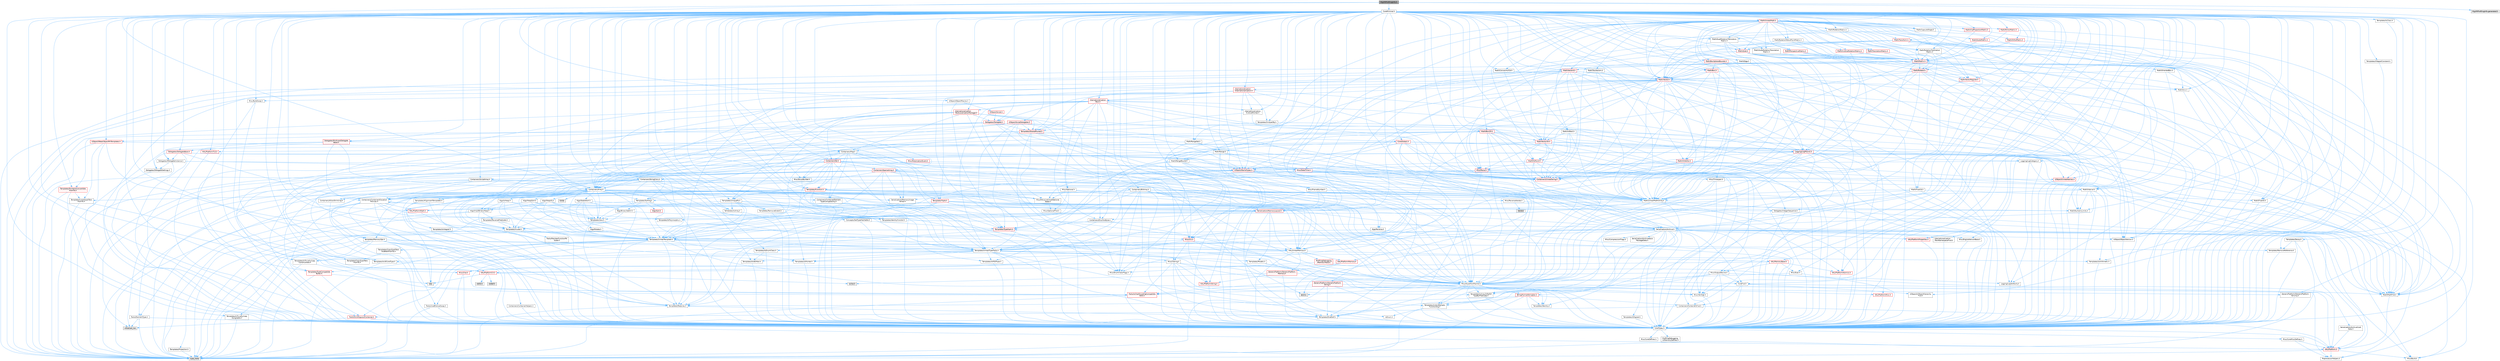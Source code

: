 digraph "RigVMProfilingInfo.h"
{
 // INTERACTIVE_SVG=YES
 // LATEX_PDF_SIZE
  bgcolor="transparent";
  edge [fontname=Helvetica,fontsize=10,labelfontname=Helvetica,labelfontsize=10];
  node [fontname=Helvetica,fontsize=10,shape=box,height=0.2,width=0.4];
  Node1 [id="Node000001",label="RigVMProfilingInfo.h",height=0.2,width=0.4,color="gray40", fillcolor="grey60", style="filled", fontcolor="black",tooltip=" "];
  Node1 -> Node2 [id="edge1_Node000001_Node000002",color="steelblue1",style="solid",tooltip=" "];
  Node2 [id="Node000002",label="Containers/Array.h",height=0.2,width=0.4,color="grey40", fillcolor="white", style="filled",URL="$df/dd0/Array_8h.html",tooltip=" "];
  Node2 -> Node3 [id="edge2_Node000002_Node000003",color="steelblue1",style="solid",tooltip=" "];
  Node3 [id="Node000003",label="CoreTypes.h",height=0.2,width=0.4,color="grey40", fillcolor="white", style="filled",URL="$dc/dec/CoreTypes_8h.html",tooltip=" "];
  Node3 -> Node4 [id="edge3_Node000003_Node000004",color="steelblue1",style="solid",tooltip=" "];
  Node4 [id="Node000004",label="HAL/Platform.h",height=0.2,width=0.4,color="red", fillcolor="#FFF0F0", style="filled",URL="$d9/dd0/Platform_8h.html",tooltip=" "];
  Node4 -> Node5 [id="edge4_Node000004_Node000005",color="steelblue1",style="solid",tooltip=" "];
  Node5 [id="Node000005",label="Misc/Build.h",height=0.2,width=0.4,color="grey40", fillcolor="white", style="filled",URL="$d3/dbb/Build_8h.html",tooltip=" "];
  Node4 -> Node7 [id="edge5_Node000004_Node000007",color="steelblue1",style="solid",tooltip=" "];
  Node7 [id="Node000007",label="type_traits",height=0.2,width=0.4,color="grey60", fillcolor="#E0E0E0", style="filled",tooltip=" "];
  Node4 -> Node8 [id="edge6_Node000004_Node000008",color="steelblue1",style="solid",tooltip=" "];
  Node8 [id="Node000008",label="PreprocessorHelpers.h",height=0.2,width=0.4,color="grey40", fillcolor="white", style="filled",URL="$db/ddb/PreprocessorHelpers_8h.html",tooltip=" "];
  Node3 -> Node14 [id="edge7_Node000003_Node000014",color="steelblue1",style="solid",tooltip=" "];
  Node14 [id="Node000014",label="ProfilingDebugging\l/UMemoryDefines.h",height=0.2,width=0.4,color="grey40", fillcolor="white", style="filled",URL="$d2/da2/UMemoryDefines_8h.html",tooltip=" "];
  Node3 -> Node15 [id="edge8_Node000003_Node000015",color="steelblue1",style="solid",tooltip=" "];
  Node15 [id="Node000015",label="Misc/CoreMiscDefines.h",height=0.2,width=0.4,color="grey40", fillcolor="white", style="filled",URL="$da/d38/CoreMiscDefines_8h.html",tooltip=" "];
  Node15 -> Node4 [id="edge9_Node000015_Node000004",color="steelblue1",style="solid",tooltip=" "];
  Node15 -> Node8 [id="edge10_Node000015_Node000008",color="steelblue1",style="solid",tooltip=" "];
  Node3 -> Node16 [id="edge11_Node000003_Node000016",color="steelblue1",style="solid",tooltip=" "];
  Node16 [id="Node000016",label="Misc/CoreDefines.h",height=0.2,width=0.4,color="grey40", fillcolor="white", style="filled",URL="$d3/dd2/CoreDefines_8h.html",tooltip=" "];
  Node2 -> Node17 [id="edge12_Node000002_Node000017",color="steelblue1",style="solid",tooltip=" "];
  Node17 [id="Node000017",label="Misc/AssertionMacros.h",height=0.2,width=0.4,color="grey40", fillcolor="white", style="filled",URL="$d0/dfa/AssertionMacros_8h.html",tooltip=" "];
  Node17 -> Node3 [id="edge13_Node000017_Node000003",color="steelblue1",style="solid",tooltip=" "];
  Node17 -> Node4 [id="edge14_Node000017_Node000004",color="steelblue1",style="solid",tooltip=" "];
  Node17 -> Node18 [id="edge15_Node000017_Node000018",color="steelblue1",style="solid",tooltip=" "];
  Node18 [id="Node000018",label="HAL/PlatformMisc.h",height=0.2,width=0.4,color="red", fillcolor="#FFF0F0", style="filled",URL="$d0/df5/PlatformMisc_8h.html",tooltip=" "];
  Node18 -> Node3 [id="edge16_Node000018_Node000003",color="steelblue1",style="solid",tooltip=" "];
  Node17 -> Node8 [id="edge17_Node000017_Node000008",color="steelblue1",style="solid",tooltip=" "];
  Node17 -> Node54 [id="edge18_Node000017_Node000054",color="steelblue1",style="solid",tooltip=" "];
  Node54 [id="Node000054",label="Templates/EnableIf.h",height=0.2,width=0.4,color="grey40", fillcolor="white", style="filled",URL="$d7/d60/EnableIf_8h.html",tooltip=" "];
  Node54 -> Node3 [id="edge19_Node000054_Node000003",color="steelblue1",style="solid",tooltip=" "];
  Node17 -> Node55 [id="edge20_Node000017_Node000055",color="steelblue1",style="solid",tooltip=" "];
  Node55 [id="Node000055",label="Templates/IsArrayOrRefOf\lTypeByPredicate.h",height=0.2,width=0.4,color="grey40", fillcolor="white", style="filled",URL="$d6/da1/IsArrayOrRefOfTypeByPredicate_8h.html",tooltip=" "];
  Node55 -> Node3 [id="edge21_Node000055_Node000003",color="steelblue1",style="solid",tooltip=" "];
  Node17 -> Node56 [id="edge22_Node000017_Node000056",color="steelblue1",style="solid",tooltip=" "];
  Node56 [id="Node000056",label="Templates/IsValidVariadic\lFunctionArg.h",height=0.2,width=0.4,color="grey40", fillcolor="white", style="filled",URL="$d0/dc8/IsValidVariadicFunctionArg_8h.html",tooltip=" "];
  Node56 -> Node3 [id="edge23_Node000056_Node000003",color="steelblue1",style="solid",tooltip=" "];
  Node56 -> Node57 [id="edge24_Node000056_Node000057",color="steelblue1",style="solid",tooltip=" "];
  Node57 [id="Node000057",label="IsEnum.h",height=0.2,width=0.4,color="grey40", fillcolor="white", style="filled",URL="$d4/de5/IsEnum_8h.html",tooltip=" "];
  Node56 -> Node7 [id="edge25_Node000056_Node000007",color="steelblue1",style="solid",tooltip=" "];
  Node17 -> Node58 [id="edge26_Node000017_Node000058",color="steelblue1",style="solid",tooltip=" "];
  Node58 [id="Node000058",label="Traits/IsCharEncodingCompatible\lWith.h",height=0.2,width=0.4,color="red", fillcolor="#FFF0F0", style="filled",URL="$df/dd1/IsCharEncodingCompatibleWith_8h.html",tooltip=" "];
  Node58 -> Node7 [id="edge27_Node000058_Node000007",color="steelblue1",style="solid",tooltip=" "];
  Node17 -> Node60 [id="edge28_Node000017_Node000060",color="steelblue1",style="solid",tooltip=" "];
  Node60 [id="Node000060",label="Misc/VarArgs.h",height=0.2,width=0.4,color="grey40", fillcolor="white", style="filled",URL="$d5/d6f/VarArgs_8h.html",tooltip=" "];
  Node60 -> Node3 [id="edge29_Node000060_Node000003",color="steelblue1",style="solid",tooltip=" "];
  Node17 -> Node61 [id="edge30_Node000017_Node000061",color="steelblue1",style="solid",tooltip=" "];
  Node61 [id="Node000061",label="String/FormatStringSan.h",height=0.2,width=0.4,color="red", fillcolor="#FFF0F0", style="filled",URL="$d3/d8b/FormatStringSan_8h.html",tooltip=" "];
  Node61 -> Node7 [id="edge31_Node000061_Node000007",color="steelblue1",style="solid",tooltip=" "];
  Node61 -> Node3 [id="edge32_Node000061_Node000003",color="steelblue1",style="solid",tooltip=" "];
  Node61 -> Node62 [id="edge33_Node000061_Node000062",color="steelblue1",style="solid",tooltip=" "];
  Node62 [id="Node000062",label="Templates/Requires.h",height=0.2,width=0.4,color="grey40", fillcolor="white", style="filled",URL="$dc/d96/Requires_8h.html",tooltip=" "];
  Node62 -> Node54 [id="edge34_Node000062_Node000054",color="steelblue1",style="solid",tooltip=" "];
  Node62 -> Node7 [id="edge35_Node000062_Node000007",color="steelblue1",style="solid",tooltip=" "];
  Node61 -> Node63 [id="edge36_Node000061_Node000063",color="steelblue1",style="solid",tooltip=" "];
  Node63 [id="Node000063",label="Templates/Identity.h",height=0.2,width=0.4,color="grey40", fillcolor="white", style="filled",URL="$d0/dd5/Identity_8h.html",tooltip=" "];
  Node61 -> Node56 [id="edge37_Node000061_Node000056",color="steelblue1",style="solid",tooltip=" "];
  Node61 -> Node26 [id="edge38_Node000061_Node000026",color="steelblue1",style="solid",tooltip=" "];
  Node26 [id="Node000026",label="Containers/ContainersFwd.h",height=0.2,width=0.4,color="grey40", fillcolor="white", style="filled",URL="$d4/d0a/ContainersFwd_8h.html",tooltip=" "];
  Node26 -> Node4 [id="edge39_Node000026_Node000004",color="steelblue1",style="solid",tooltip=" "];
  Node26 -> Node3 [id="edge40_Node000026_Node000003",color="steelblue1",style="solid",tooltip=" "];
  Node26 -> Node23 [id="edge41_Node000026_Node000023",color="steelblue1",style="solid",tooltip=" "];
  Node23 [id="Node000023",label="Traits/IsContiguousContainer.h",height=0.2,width=0.4,color="red", fillcolor="#FFF0F0", style="filled",URL="$d5/d3c/IsContiguousContainer_8h.html",tooltip=" "];
  Node23 -> Node3 [id="edge42_Node000023_Node000003",color="steelblue1",style="solid",tooltip=" "];
  Node23 -> Node22 [id="edge43_Node000023_Node000022",color="steelblue1",style="solid",tooltip=" "];
  Node22 [id="Node000022",label="initializer_list",height=0.2,width=0.4,color="grey60", fillcolor="#E0E0E0", style="filled",tooltip=" "];
  Node17 -> Node67 [id="edge44_Node000017_Node000067",color="steelblue1",style="solid",tooltip=" "];
  Node67 [id="Node000067",label="atomic",height=0.2,width=0.4,color="grey60", fillcolor="#E0E0E0", style="filled",tooltip=" "];
  Node2 -> Node68 [id="edge45_Node000002_Node000068",color="steelblue1",style="solid",tooltip=" "];
  Node68 [id="Node000068",label="Misc/IntrusiveUnsetOptional\lState.h",height=0.2,width=0.4,color="grey40", fillcolor="white", style="filled",URL="$d2/d0a/IntrusiveUnsetOptionalState_8h.html",tooltip=" "];
  Node68 -> Node69 [id="edge46_Node000068_Node000069",color="steelblue1",style="solid",tooltip=" "];
  Node69 [id="Node000069",label="Misc/OptionalFwd.h",height=0.2,width=0.4,color="grey40", fillcolor="white", style="filled",URL="$dc/d50/OptionalFwd_8h.html",tooltip=" "];
  Node2 -> Node70 [id="edge47_Node000002_Node000070",color="steelblue1",style="solid",tooltip=" "];
  Node70 [id="Node000070",label="Misc/ReverseIterate.h",height=0.2,width=0.4,color="grey40", fillcolor="white", style="filled",URL="$db/de3/ReverseIterate_8h.html",tooltip=" "];
  Node70 -> Node4 [id="edge48_Node000070_Node000004",color="steelblue1",style="solid",tooltip=" "];
  Node70 -> Node71 [id="edge49_Node000070_Node000071",color="steelblue1",style="solid",tooltip=" "];
  Node71 [id="Node000071",label="iterator",height=0.2,width=0.4,color="grey60", fillcolor="#E0E0E0", style="filled",tooltip=" "];
  Node2 -> Node72 [id="edge50_Node000002_Node000072",color="steelblue1",style="solid",tooltip=" "];
  Node72 [id="Node000072",label="HAL/UnrealMemory.h",height=0.2,width=0.4,color="grey40", fillcolor="white", style="filled",URL="$d9/d96/UnrealMemory_8h.html",tooltip=" "];
  Node72 -> Node3 [id="edge51_Node000072_Node000003",color="steelblue1",style="solid",tooltip=" "];
  Node72 -> Node73 [id="edge52_Node000072_Node000073",color="steelblue1",style="solid",tooltip=" "];
  Node73 [id="Node000073",label="GenericPlatform/GenericPlatform\lMemory.h",height=0.2,width=0.4,color="red", fillcolor="#FFF0F0", style="filled",URL="$dd/d22/GenericPlatformMemory_8h.html",tooltip=" "];
  Node73 -> Node25 [id="edge53_Node000073_Node000025",color="steelblue1",style="solid",tooltip=" "];
  Node25 [id="Node000025",label="CoreFwd.h",height=0.2,width=0.4,color="grey40", fillcolor="white", style="filled",URL="$d1/d1e/CoreFwd_8h.html",tooltip=" "];
  Node25 -> Node3 [id="edge54_Node000025_Node000003",color="steelblue1",style="solid",tooltip=" "];
  Node25 -> Node26 [id="edge55_Node000025_Node000026",color="steelblue1",style="solid",tooltip=" "];
  Node25 -> Node27 [id="edge56_Node000025_Node000027",color="steelblue1",style="solid",tooltip=" "];
  Node27 [id="Node000027",label="Math/MathFwd.h",height=0.2,width=0.4,color="grey40", fillcolor="white", style="filled",URL="$d2/d10/MathFwd_8h.html",tooltip=" "];
  Node27 -> Node4 [id="edge57_Node000027_Node000004",color="steelblue1",style="solid",tooltip=" "];
  Node25 -> Node28 [id="edge58_Node000025_Node000028",color="steelblue1",style="solid",tooltip=" "];
  Node28 [id="Node000028",label="UObject/UObjectHierarchy\lFwd.h",height=0.2,width=0.4,color="grey40", fillcolor="white", style="filled",URL="$d3/d13/UObjectHierarchyFwd_8h.html",tooltip=" "];
  Node73 -> Node3 [id="edge59_Node000073_Node000003",color="steelblue1",style="solid",tooltip=" "];
  Node73 -> Node74 [id="edge60_Node000073_Node000074",color="steelblue1",style="solid",tooltip=" "];
  Node74 [id="Node000074",label="HAL/PlatformString.h",height=0.2,width=0.4,color="red", fillcolor="#FFF0F0", style="filled",URL="$db/db5/PlatformString_8h.html",tooltip=" "];
  Node74 -> Node3 [id="edge61_Node000074_Node000003",color="steelblue1",style="solid",tooltip=" "];
  Node73 -> Node32 [id="edge62_Node000073_Node000032",color="steelblue1",style="solid",tooltip=" "];
  Node32 [id="Node000032",label="wchar.h",height=0.2,width=0.4,color="grey60", fillcolor="#E0E0E0", style="filled",tooltip=" "];
  Node72 -> Node76 [id="edge63_Node000072_Node000076",color="steelblue1",style="solid",tooltip=" "];
  Node76 [id="Node000076",label="HAL/MemoryBase.h",height=0.2,width=0.4,color="red", fillcolor="#FFF0F0", style="filled",URL="$d6/d9f/MemoryBase_8h.html",tooltip=" "];
  Node76 -> Node3 [id="edge64_Node000076_Node000003",color="steelblue1",style="solid",tooltip=" "];
  Node76 -> Node47 [id="edge65_Node000076_Node000047",color="steelblue1",style="solid",tooltip=" "];
  Node47 [id="Node000047",label="HAL/PlatformAtomics.h",height=0.2,width=0.4,color="red", fillcolor="#FFF0F0", style="filled",URL="$d3/d36/PlatformAtomics_8h.html",tooltip=" "];
  Node47 -> Node3 [id="edge66_Node000047_Node000003",color="steelblue1",style="solid",tooltip=" "];
  Node76 -> Node30 [id="edge67_Node000076_Node000030",color="steelblue1",style="solid",tooltip=" "];
  Node30 [id="Node000030",label="HAL/PlatformCrt.h",height=0.2,width=0.4,color="red", fillcolor="#FFF0F0", style="filled",URL="$d8/d75/PlatformCrt_8h.html",tooltip=" "];
  Node30 -> Node31 [id="edge68_Node000030_Node000031",color="steelblue1",style="solid",tooltip=" "];
  Node31 [id="Node000031",label="new",height=0.2,width=0.4,color="grey60", fillcolor="#E0E0E0", style="filled",tooltip=" "];
  Node30 -> Node32 [id="edge69_Node000030_Node000032",color="steelblue1",style="solid",tooltip=" "];
  Node30 -> Node33 [id="edge70_Node000030_Node000033",color="steelblue1",style="solid",tooltip=" "];
  Node33 [id="Node000033",label="stddef.h",height=0.2,width=0.4,color="grey60", fillcolor="#E0E0E0", style="filled",tooltip=" "];
  Node30 -> Node34 [id="edge71_Node000030_Node000034",color="steelblue1",style="solid",tooltip=" "];
  Node34 [id="Node000034",label="stdlib.h",height=0.2,width=0.4,color="grey60", fillcolor="#E0E0E0", style="filled",tooltip=" "];
  Node76 -> Node77 [id="edge72_Node000076_Node000077",color="steelblue1",style="solid",tooltip=" "];
  Node77 [id="Node000077",label="Misc/Exec.h",height=0.2,width=0.4,color="grey40", fillcolor="white", style="filled",URL="$de/ddb/Exec_8h.html",tooltip=" "];
  Node77 -> Node3 [id="edge73_Node000077_Node000003",color="steelblue1",style="solid",tooltip=" "];
  Node77 -> Node17 [id="edge74_Node000077_Node000017",color="steelblue1",style="solid",tooltip=" "];
  Node76 -> Node78 [id="edge75_Node000076_Node000078",color="steelblue1",style="solid",tooltip=" "];
  Node78 [id="Node000078",label="Misc/OutputDevice.h",height=0.2,width=0.4,color="grey40", fillcolor="white", style="filled",URL="$d7/d32/OutputDevice_8h.html",tooltip=" "];
  Node78 -> Node25 [id="edge76_Node000078_Node000025",color="steelblue1",style="solid",tooltip=" "];
  Node78 -> Node3 [id="edge77_Node000078_Node000003",color="steelblue1",style="solid",tooltip=" "];
  Node78 -> Node79 [id="edge78_Node000078_Node000079",color="steelblue1",style="solid",tooltip=" "];
  Node79 [id="Node000079",label="Logging/LogVerbosity.h",height=0.2,width=0.4,color="grey40", fillcolor="white", style="filled",URL="$d2/d8f/LogVerbosity_8h.html",tooltip=" "];
  Node79 -> Node3 [id="edge79_Node000079_Node000003",color="steelblue1",style="solid",tooltip=" "];
  Node78 -> Node60 [id="edge80_Node000078_Node000060",color="steelblue1",style="solid",tooltip=" "];
  Node78 -> Node55 [id="edge81_Node000078_Node000055",color="steelblue1",style="solid",tooltip=" "];
  Node78 -> Node56 [id="edge82_Node000078_Node000056",color="steelblue1",style="solid",tooltip=" "];
  Node78 -> Node58 [id="edge83_Node000078_Node000058",color="steelblue1",style="solid",tooltip=" "];
  Node72 -> Node89 [id="edge84_Node000072_Node000089",color="steelblue1",style="solid",tooltip=" "];
  Node89 [id="Node000089",label="HAL/PlatformMemory.h",height=0.2,width=0.4,color="red", fillcolor="#FFF0F0", style="filled",URL="$de/d68/PlatformMemory_8h.html",tooltip=" "];
  Node89 -> Node3 [id="edge85_Node000089_Node000003",color="steelblue1",style="solid",tooltip=" "];
  Node89 -> Node73 [id="edge86_Node000089_Node000073",color="steelblue1",style="solid",tooltip=" "];
  Node72 -> Node91 [id="edge87_Node000072_Node000091",color="steelblue1",style="solid",tooltip=" "];
  Node91 [id="Node000091",label="ProfilingDebugging\l/MemoryTrace.h",height=0.2,width=0.4,color="red", fillcolor="#FFF0F0", style="filled",URL="$da/dd7/MemoryTrace_8h.html",tooltip=" "];
  Node91 -> Node4 [id="edge88_Node000091_Node000004",color="steelblue1",style="solid",tooltip=" "];
  Node91 -> Node42 [id="edge89_Node000091_Node000042",color="steelblue1",style="solid",tooltip=" "];
  Node42 [id="Node000042",label="Misc/EnumClassFlags.h",height=0.2,width=0.4,color="grey40", fillcolor="white", style="filled",URL="$d8/de7/EnumClassFlags_8h.html",tooltip=" "];
  Node72 -> Node92 [id="edge90_Node000072_Node000092",color="steelblue1",style="solid",tooltip=" "];
  Node92 [id="Node000092",label="Templates/IsPointer.h",height=0.2,width=0.4,color="grey40", fillcolor="white", style="filled",URL="$d7/d05/IsPointer_8h.html",tooltip=" "];
  Node92 -> Node3 [id="edge91_Node000092_Node000003",color="steelblue1",style="solid",tooltip=" "];
  Node2 -> Node93 [id="edge92_Node000002_Node000093",color="steelblue1",style="solid",tooltip=" "];
  Node93 [id="Node000093",label="Templates/UnrealTypeTraits.h",height=0.2,width=0.4,color="grey40", fillcolor="white", style="filled",URL="$d2/d2d/UnrealTypeTraits_8h.html",tooltip=" "];
  Node93 -> Node3 [id="edge93_Node000093_Node000003",color="steelblue1",style="solid",tooltip=" "];
  Node93 -> Node92 [id="edge94_Node000093_Node000092",color="steelblue1",style="solid",tooltip=" "];
  Node93 -> Node17 [id="edge95_Node000093_Node000017",color="steelblue1",style="solid",tooltip=" "];
  Node93 -> Node85 [id="edge96_Node000093_Node000085",color="steelblue1",style="solid",tooltip=" "];
  Node85 [id="Node000085",label="Templates/AndOrNot.h",height=0.2,width=0.4,color="grey40", fillcolor="white", style="filled",URL="$db/d0a/AndOrNot_8h.html",tooltip=" "];
  Node85 -> Node3 [id="edge97_Node000085_Node000003",color="steelblue1",style="solid",tooltip=" "];
  Node93 -> Node54 [id="edge98_Node000093_Node000054",color="steelblue1",style="solid",tooltip=" "];
  Node93 -> Node94 [id="edge99_Node000093_Node000094",color="steelblue1",style="solid",tooltip=" "];
  Node94 [id="Node000094",label="Templates/IsArithmetic.h",height=0.2,width=0.4,color="grey40", fillcolor="white", style="filled",URL="$d2/d5d/IsArithmetic_8h.html",tooltip=" "];
  Node94 -> Node3 [id="edge100_Node000094_Node000003",color="steelblue1",style="solid",tooltip=" "];
  Node93 -> Node57 [id="edge101_Node000093_Node000057",color="steelblue1",style="solid",tooltip=" "];
  Node93 -> Node95 [id="edge102_Node000093_Node000095",color="steelblue1",style="solid",tooltip=" "];
  Node95 [id="Node000095",label="Templates/Models.h",height=0.2,width=0.4,color="grey40", fillcolor="white", style="filled",URL="$d3/d0c/Models_8h.html",tooltip=" "];
  Node95 -> Node63 [id="edge103_Node000095_Node000063",color="steelblue1",style="solid",tooltip=" "];
  Node93 -> Node96 [id="edge104_Node000093_Node000096",color="steelblue1",style="solid",tooltip=" "];
  Node96 [id="Node000096",label="Templates/IsPODType.h",height=0.2,width=0.4,color="grey40", fillcolor="white", style="filled",URL="$d7/db1/IsPODType_8h.html",tooltip=" "];
  Node96 -> Node3 [id="edge105_Node000096_Node000003",color="steelblue1",style="solid",tooltip=" "];
  Node93 -> Node97 [id="edge106_Node000093_Node000097",color="steelblue1",style="solid",tooltip=" "];
  Node97 [id="Node000097",label="Templates/IsUECoreType.h",height=0.2,width=0.4,color="grey40", fillcolor="white", style="filled",URL="$d1/db8/IsUECoreType_8h.html",tooltip=" "];
  Node97 -> Node3 [id="edge107_Node000097_Node000003",color="steelblue1",style="solid",tooltip=" "];
  Node97 -> Node7 [id="edge108_Node000097_Node000007",color="steelblue1",style="solid",tooltip=" "];
  Node93 -> Node86 [id="edge109_Node000093_Node000086",color="steelblue1",style="solid",tooltip=" "];
  Node86 [id="Node000086",label="Templates/IsTriviallyCopy\lConstructible.h",height=0.2,width=0.4,color="grey40", fillcolor="white", style="filled",URL="$d3/d78/IsTriviallyCopyConstructible_8h.html",tooltip=" "];
  Node86 -> Node3 [id="edge110_Node000086_Node000003",color="steelblue1",style="solid",tooltip=" "];
  Node86 -> Node7 [id="edge111_Node000086_Node000007",color="steelblue1",style="solid",tooltip=" "];
  Node2 -> Node98 [id="edge112_Node000002_Node000098",color="steelblue1",style="solid",tooltip=" "];
  Node98 [id="Node000098",label="Templates/UnrealTemplate.h",height=0.2,width=0.4,color="grey40", fillcolor="white", style="filled",URL="$d4/d24/UnrealTemplate_8h.html",tooltip=" "];
  Node98 -> Node3 [id="edge113_Node000098_Node000003",color="steelblue1",style="solid",tooltip=" "];
  Node98 -> Node92 [id="edge114_Node000098_Node000092",color="steelblue1",style="solid",tooltip=" "];
  Node98 -> Node72 [id="edge115_Node000098_Node000072",color="steelblue1",style="solid",tooltip=" "];
  Node98 -> Node99 [id="edge116_Node000098_Node000099",color="steelblue1",style="solid",tooltip=" "];
  Node99 [id="Node000099",label="Templates/CopyQualifiers\lAndRefsFromTo.h",height=0.2,width=0.4,color="grey40", fillcolor="white", style="filled",URL="$d3/db3/CopyQualifiersAndRefsFromTo_8h.html",tooltip=" "];
  Node99 -> Node100 [id="edge117_Node000099_Node000100",color="steelblue1",style="solid",tooltip=" "];
  Node100 [id="Node000100",label="Templates/CopyQualifiers\lFromTo.h",height=0.2,width=0.4,color="grey40", fillcolor="white", style="filled",URL="$d5/db4/CopyQualifiersFromTo_8h.html",tooltip=" "];
  Node98 -> Node93 [id="edge118_Node000098_Node000093",color="steelblue1",style="solid",tooltip=" "];
  Node98 -> Node101 [id="edge119_Node000098_Node000101",color="steelblue1",style="solid",tooltip=" "];
  Node101 [id="Node000101",label="Templates/RemoveReference.h",height=0.2,width=0.4,color="grey40", fillcolor="white", style="filled",URL="$da/dbe/RemoveReference_8h.html",tooltip=" "];
  Node101 -> Node3 [id="edge120_Node000101_Node000003",color="steelblue1",style="solid",tooltip=" "];
  Node98 -> Node62 [id="edge121_Node000098_Node000062",color="steelblue1",style="solid",tooltip=" "];
  Node98 -> Node102 [id="edge122_Node000098_Node000102",color="steelblue1",style="solid",tooltip=" "];
  Node102 [id="Node000102",label="Templates/TypeCompatible\lBytes.h",height=0.2,width=0.4,color="red", fillcolor="#FFF0F0", style="filled",URL="$df/d0a/TypeCompatibleBytes_8h.html",tooltip=" "];
  Node102 -> Node3 [id="edge123_Node000102_Node000003",color="steelblue1",style="solid",tooltip=" "];
  Node102 -> Node31 [id="edge124_Node000102_Node000031",color="steelblue1",style="solid",tooltip=" "];
  Node102 -> Node7 [id="edge125_Node000102_Node000007",color="steelblue1",style="solid",tooltip=" "];
  Node98 -> Node63 [id="edge126_Node000098_Node000063",color="steelblue1",style="solid",tooltip=" "];
  Node98 -> Node23 [id="edge127_Node000098_Node000023",color="steelblue1",style="solid",tooltip=" "];
  Node98 -> Node103 [id="edge128_Node000098_Node000103",color="steelblue1",style="solid",tooltip=" "];
  Node103 [id="Node000103",label="Traits/UseBitwiseSwap.h",height=0.2,width=0.4,color="grey40", fillcolor="white", style="filled",URL="$db/df3/UseBitwiseSwap_8h.html",tooltip=" "];
  Node103 -> Node3 [id="edge129_Node000103_Node000003",color="steelblue1",style="solid",tooltip=" "];
  Node103 -> Node7 [id="edge130_Node000103_Node000007",color="steelblue1",style="solid",tooltip=" "];
  Node98 -> Node7 [id="edge131_Node000098_Node000007",color="steelblue1",style="solid",tooltip=" "];
  Node2 -> Node104 [id="edge132_Node000002_Node000104",color="steelblue1",style="solid",tooltip=" "];
  Node104 [id="Node000104",label="Containers/AllowShrinking.h",height=0.2,width=0.4,color="grey40", fillcolor="white", style="filled",URL="$d7/d1a/AllowShrinking_8h.html",tooltip=" "];
  Node104 -> Node3 [id="edge133_Node000104_Node000003",color="steelblue1",style="solid",tooltip=" "];
  Node2 -> Node105 [id="edge134_Node000002_Node000105",color="steelblue1",style="solid",tooltip=" "];
  Node105 [id="Node000105",label="Containers/ContainerAllocation\lPolicies.h",height=0.2,width=0.4,color="grey40", fillcolor="white", style="filled",URL="$d7/dff/ContainerAllocationPolicies_8h.html",tooltip=" "];
  Node105 -> Node3 [id="edge135_Node000105_Node000003",color="steelblue1",style="solid",tooltip=" "];
  Node105 -> Node106 [id="edge136_Node000105_Node000106",color="steelblue1",style="solid",tooltip=" "];
  Node106 [id="Node000106",label="Containers/ContainerHelpers.h",height=0.2,width=0.4,color="grey40", fillcolor="white", style="filled",URL="$d7/d33/ContainerHelpers_8h.html",tooltip=" "];
  Node106 -> Node3 [id="edge137_Node000106_Node000003",color="steelblue1",style="solid",tooltip=" "];
  Node105 -> Node105 [id="edge138_Node000105_Node000105",color="steelblue1",style="solid",tooltip=" "];
  Node105 -> Node107 [id="edge139_Node000105_Node000107",color="steelblue1",style="solid",tooltip=" "];
  Node107 [id="Node000107",label="HAL/PlatformMath.h",height=0.2,width=0.4,color="red", fillcolor="#FFF0F0", style="filled",URL="$dc/d53/PlatformMath_8h.html",tooltip=" "];
  Node107 -> Node3 [id="edge140_Node000107_Node000003",color="steelblue1",style="solid",tooltip=" "];
  Node105 -> Node72 [id="edge141_Node000105_Node000072",color="steelblue1",style="solid",tooltip=" "];
  Node105 -> Node40 [id="edge142_Node000105_Node000040",color="steelblue1",style="solid",tooltip=" "];
  Node40 [id="Node000040",label="Math/NumericLimits.h",height=0.2,width=0.4,color="grey40", fillcolor="white", style="filled",URL="$df/d1b/NumericLimits_8h.html",tooltip=" "];
  Node40 -> Node3 [id="edge143_Node000040_Node000003",color="steelblue1",style="solid",tooltip=" "];
  Node105 -> Node17 [id="edge144_Node000105_Node000017",color="steelblue1",style="solid",tooltip=" "];
  Node105 -> Node115 [id="edge145_Node000105_Node000115",color="steelblue1",style="solid",tooltip=" "];
  Node115 [id="Node000115",label="Templates/IsPolymorphic.h",height=0.2,width=0.4,color="grey40", fillcolor="white", style="filled",URL="$dc/d20/IsPolymorphic_8h.html",tooltip=" "];
  Node105 -> Node116 [id="edge146_Node000105_Node000116",color="steelblue1",style="solid",tooltip=" "];
  Node116 [id="Node000116",label="Templates/MemoryOps.h",height=0.2,width=0.4,color="grey40", fillcolor="white", style="filled",URL="$db/dea/MemoryOps_8h.html",tooltip=" "];
  Node116 -> Node3 [id="edge147_Node000116_Node000003",color="steelblue1",style="solid",tooltip=" "];
  Node116 -> Node72 [id="edge148_Node000116_Node000072",color="steelblue1",style="solid",tooltip=" "];
  Node116 -> Node87 [id="edge149_Node000116_Node000087",color="steelblue1",style="solid",tooltip=" "];
  Node87 [id="Node000087",label="Templates/IsTriviallyCopy\lAssignable.h",height=0.2,width=0.4,color="grey40", fillcolor="white", style="filled",URL="$d2/df2/IsTriviallyCopyAssignable_8h.html",tooltip=" "];
  Node87 -> Node3 [id="edge150_Node000087_Node000003",color="steelblue1",style="solid",tooltip=" "];
  Node87 -> Node7 [id="edge151_Node000087_Node000007",color="steelblue1",style="solid",tooltip=" "];
  Node116 -> Node86 [id="edge152_Node000116_Node000086",color="steelblue1",style="solid",tooltip=" "];
  Node116 -> Node62 [id="edge153_Node000116_Node000062",color="steelblue1",style="solid",tooltip=" "];
  Node116 -> Node93 [id="edge154_Node000116_Node000093",color="steelblue1",style="solid",tooltip=" "];
  Node116 -> Node103 [id="edge155_Node000116_Node000103",color="steelblue1",style="solid",tooltip=" "];
  Node116 -> Node31 [id="edge156_Node000116_Node000031",color="steelblue1",style="solid",tooltip=" "];
  Node116 -> Node7 [id="edge157_Node000116_Node000007",color="steelblue1",style="solid",tooltip=" "];
  Node105 -> Node102 [id="edge158_Node000105_Node000102",color="steelblue1",style="solid",tooltip=" "];
  Node105 -> Node7 [id="edge159_Node000105_Node000007",color="steelblue1",style="solid",tooltip=" "];
  Node2 -> Node117 [id="edge160_Node000002_Node000117",color="steelblue1",style="solid",tooltip=" "];
  Node117 [id="Node000117",label="Containers/ContainerElement\lTypeCompatibility.h",height=0.2,width=0.4,color="grey40", fillcolor="white", style="filled",URL="$df/ddf/ContainerElementTypeCompatibility_8h.html",tooltip=" "];
  Node117 -> Node3 [id="edge161_Node000117_Node000003",color="steelblue1",style="solid",tooltip=" "];
  Node117 -> Node93 [id="edge162_Node000117_Node000093",color="steelblue1",style="solid",tooltip=" "];
  Node2 -> Node118 [id="edge163_Node000002_Node000118",color="steelblue1",style="solid",tooltip=" "];
  Node118 [id="Node000118",label="Serialization/Archive.h",height=0.2,width=0.4,color="grey40", fillcolor="white", style="filled",URL="$d7/d3b/Archive_8h.html",tooltip=" "];
  Node118 -> Node25 [id="edge164_Node000118_Node000025",color="steelblue1",style="solid",tooltip=" "];
  Node118 -> Node3 [id="edge165_Node000118_Node000003",color="steelblue1",style="solid",tooltip=" "];
  Node118 -> Node119 [id="edge166_Node000118_Node000119",color="steelblue1",style="solid",tooltip=" "];
  Node119 [id="Node000119",label="HAL/PlatformProperties.h",height=0.2,width=0.4,color="red", fillcolor="#FFF0F0", style="filled",URL="$d9/db0/PlatformProperties_8h.html",tooltip=" "];
  Node119 -> Node3 [id="edge167_Node000119_Node000003",color="steelblue1",style="solid",tooltip=" "];
  Node118 -> Node122 [id="edge168_Node000118_Node000122",color="steelblue1",style="solid",tooltip=" "];
  Node122 [id="Node000122",label="Internationalization\l/TextNamespaceFwd.h",height=0.2,width=0.4,color="grey40", fillcolor="white", style="filled",URL="$d8/d97/TextNamespaceFwd_8h.html",tooltip=" "];
  Node122 -> Node3 [id="edge169_Node000122_Node000003",color="steelblue1",style="solid",tooltip=" "];
  Node118 -> Node27 [id="edge170_Node000118_Node000027",color="steelblue1",style="solid",tooltip=" "];
  Node118 -> Node17 [id="edge171_Node000118_Node000017",color="steelblue1",style="solid",tooltip=" "];
  Node118 -> Node5 [id="edge172_Node000118_Node000005",color="steelblue1",style="solid",tooltip=" "];
  Node118 -> Node41 [id="edge173_Node000118_Node000041",color="steelblue1",style="solid",tooltip=" "];
  Node41 [id="Node000041",label="Misc/CompressionFlags.h",height=0.2,width=0.4,color="grey40", fillcolor="white", style="filled",URL="$d9/d76/CompressionFlags_8h.html",tooltip=" "];
  Node118 -> Node123 [id="edge174_Node000118_Node000123",color="steelblue1",style="solid",tooltip=" "];
  Node123 [id="Node000123",label="Misc/EngineVersionBase.h",height=0.2,width=0.4,color="grey40", fillcolor="white", style="filled",URL="$d5/d2b/EngineVersionBase_8h.html",tooltip=" "];
  Node123 -> Node3 [id="edge175_Node000123_Node000003",color="steelblue1",style="solid",tooltip=" "];
  Node118 -> Node60 [id="edge176_Node000118_Node000060",color="steelblue1",style="solid",tooltip=" "];
  Node118 -> Node124 [id="edge177_Node000118_Node000124",color="steelblue1",style="solid",tooltip=" "];
  Node124 [id="Node000124",label="Serialization/ArchiveCook\lData.h",height=0.2,width=0.4,color="grey40", fillcolor="white", style="filled",URL="$dc/db6/ArchiveCookData_8h.html",tooltip=" "];
  Node124 -> Node4 [id="edge178_Node000124_Node000004",color="steelblue1",style="solid",tooltip=" "];
  Node118 -> Node125 [id="edge179_Node000118_Node000125",color="steelblue1",style="solid",tooltip=" "];
  Node125 [id="Node000125",label="Serialization/ArchiveSave\lPackageData.h",height=0.2,width=0.4,color="grey40", fillcolor="white", style="filled",URL="$d1/d37/ArchiveSavePackageData_8h.html",tooltip=" "];
  Node118 -> Node54 [id="edge180_Node000118_Node000054",color="steelblue1",style="solid",tooltip=" "];
  Node118 -> Node55 [id="edge181_Node000118_Node000055",color="steelblue1",style="solid",tooltip=" "];
  Node118 -> Node126 [id="edge182_Node000118_Node000126",color="steelblue1",style="solid",tooltip=" "];
  Node126 [id="Node000126",label="Templates/IsEnumClass.h",height=0.2,width=0.4,color="grey40", fillcolor="white", style="filled",URL="$d7/d15/IsEnumClass_8h.html",tooltip=" "];
  Node126 -> Node3 [id="edge183_Node000126_Node000003",color="steelblue1",style="solid",tooltip=" "];
  Node126 -> Node85 [id="edge184_Node000126_Node000085",color="steelblue1",style="solid",tooltip=" "];
  Node118 -> Node112 [id="edge185_Node000118_Node000112",color="steelblue1",style="solid",tooltip=" "];
  Node112 [id="Node000112",label="Templates/IsSigned.h",height=0.2,width=0.4,color="grey40", fillcolor="white", style="filled",URL="$d8/dd8/IsSigned_8h.html",tooltip=" "];
  Node112 -> Node3 [id="edge186_Node000112_Node000003",color="steelblue1",style="solid",tooltip=" "];
  Node118 -> Node56 [id="edge187_Node000118_Node000056",color="steelblue1",style="solid",tooltip=" "];
  Node118 -> Node98 [id="edge188_Node000118_Node000098",color="steelblue1",style="solid",tooltip=" "];
  Node118 -> Node58 [id="edge189_Node000118_Node000058",color="steelblue1",style="solid",tooltip=" "];
  Node118 -> Node127 [id="edge190_Node000118_Node000127",color="steelblue1",style="solid",tooltip=" "];
  Node127 [id="Node000127",label="UObject/ObjectVersion.h",height=0.2,width=0.4,color="grey40", fillcolor="white", style="filled",URL="$da/d63/ObjectVersion_8h.html",tooltip=" "];
  Node127 -> Node3 [id="edge191_Node000127_Node000003",color="steelblue1",style="solid",tooltip=" "];
  Node2 -> Node128 [id="edge192_Node000002_Node000128",color="steelblue1",style="solid",tooltip=" "];
  Node128 [id="Node000128",label="Serialization/MemoryImage\lWriter.h",height=0.2,width=0.4,color="grey40", fillcolor="white", style="filled",URL="$d0/d08/MemoryImageWriter_8h.html",tooltip=" "];
  Node128 -> Node3 [id="edge193_Node000128_Node000003",color="steelblue1",style="solid",tooltip=" "];
  Node128 -> Node129 [id="edge194_Node000128_Node000129",color="steelblue1",style="solid",tooltip=" "];
  Node129 [id="Node000129",label="Serialization/MemoryLayout.h",height=0.2,width=0.4,color="red", fillcolor="#FFF0F0", style="filled",URL="$d7/d66/MemoryLayout_8h.html",tooltip=" "];
  Node129 -> Node132 [id="edge195_Node000129_Node000132",color="steelblue1",style="solid",tooltip=" "];
  Node132 [id="Node000132",label="Containers/EnumAsByte.h",height=0.2,width=0.4,color="grey40", fillcolor="white", style="filled",URL="$d6/d9a/EnumAsByte_8h.html",tooltip=" "];
  Node132 -> Node3 [id="edge196_Node000132_Node000003",color="steelblue1",style="solid",tooltip=" "];
  Node132 -> Node96 [id="edge197_Node000132_Node000096",color="steelblue1",style="solid",tooltip=" "];
  Node132 -> Node133 [id="edge198_Node000132_Node000133",color="steelblue1",style="solid",tooltip=" "];
  Node133 [id="Node000133",label="Templates/TypeHash.h",height=0.2,width=0.4,color="red", fillcolor="#FFF0F0", style="filled",URL="$d1/d62/TypeHash_8h.html",tooltip=" "];
  Node133 -> Node3 [id="edge199_Node000133_Node000003",color="steelblue1",style="solid",tooltip=" "];
  Node133 -> Node62 [id="edge200_Node000133_Node000062",color="steelblue1",style="solid",tooltip=" "];
  Node133 -> Node134 [id="edge201_Node000133_Node000134",color="steelblue1",style="solid",tooltip=" "];
  Node134 [id="Node000134",label="Misc/Crc.h",height=0.2,width=0.4,color="red", fillcolor="#FFF0F0", style="filled",URL="$d4/dd2/Crc_8h.html",tooltip=" "];
  Node134 -> Node3 [id="edge202_Node000134_Node000003",color="steelblue1",style="solid",tooltip=" "];
  Node134 -> Node74 [id="edge203_Node000134_Node000074",color="steelblue1",style="solid",tooltip=" "];
  Node134 -> Node17 [id="edge204_Node000134_Node000017",color="steelblue1",style="solid",tooltip=" "];
  Node134 -> Node135 [id="edge205_Node000134_Node000135",color="steelblue1",style="solid",tooltip=" "];
  Node135 [id="Node000135",label="Misc/CString.h",height=0.2,width=0.4,color="grey40", fillcolor="white", style="filled",URL="$d2/d49/CString_8h.html",tooltip=" "];
  Node135 -> Node3 [id="edge206_Node000135_Node000003",color="steelblue1",style="solid",tooltip=" "];
  Node135 -> Node30 [id="edge207_Node000135_Node000030",color="steelblue1",style="solid",tooltip=" "];
  Node135 -> Node74 [id="edge208_Node000135_Node000074",color="steelblue1",style="solid",tooltip=" "];
  Node135 -> Node17 [id="edge209_Node000135_Node000017",color="steelblue1",style="solid",tooltip=" "];
  Node135 -> Node136 [id="edge210_Node000135_Node000136",color="steelblue1",style="solid",tooltip=" "];
  Node136 [id="Node000136",label="Misc/Char.h",height=0.2,width=0.4,color="red", fillcolor="#FFF0F0", style="filled",URL="$d0/d58/Char_8h.html",tooltip=" "];
  Node136 -> Node3 [id="edge211_Node000136_Node000003",color="steelblue1",style="solid",tooltip=" "];
  Node136 -> Node7 [id="edge212_Node000136_Node000007",color="steelblue1",style="solid",tooltip=" "];
  Node135 -> Node60 [id="edge213_Node000135_Node000060",color="steelblue1",style="solid",tooltip=" "];
  Node135 -> Node55 [id="edge214_Node000135_Node000055",color="steelblue1",style="solid",tooltip=" "];
  Node135 -> Node56 [id="edge215_Node000135_Node000056",color="steelblue1",style="solid",tooltip=" "];
  Node135 -> Node58 [id="edge216_Node000135_Node000058",color="steelblue1",style="solid",tooltip=" "];
  Node134 -> Node136 [id="edge217_Node000134_Node000136",color="steelblue1",style="solid",tooltip=" "];
  Node134 -> Node93 [id="edge218_Node000134_Node000093",color="steelblue1",style="solid",tooltip=" "];
  Node133 -> Node7 [id="edge219_Node000133_Node000007",color="steelblue1",style="solid",tooltip=" "];
  Node129 -> Node72 [id="edge220_Node000129_Node000072",color="steelblue1",style="solid",tooltip=" "];
  Node129 -> Node54 [id="edge221_Node000129_Node000054",color="steelblue1",style="solid",tooltip=" "];
  Node129 -> Node115 [id="edge222_Node000129_Node000115",color="steelblue1",style="solid",tooltip=" "];
  Node129 -> Node95 [id="edge223_Node000129_Node000095",color="steelblue1",style="solid",tooltip=" "];
  Node129 -> Node98 [id="edge224_Node000129_Node000098",color="steelblue1",style="solid",tooltip=" "];
  Node2 -> Node142 [id="edge225_Node000002_Node000142",color="steelblue1",style="solid",tooltip=" "];
  Node142 [id="Node000142",label="Algo/Heapify.h",height=0.2,width=0.4,color="grey40", fillcolor="white", style="filled",URL="$d0/d2a/Heapify_8h.html",tooltip=" "];
  Node142 -> Node143 [id="edge226_Node000142_Node000143",color="steelblue1",style="solid",tooltip=" "];
  Node143 [id="Node000143",label="Algo/Impl/BinaryHeap.h",height=0.2,width=0.4,color="grey40", fillcolor="white", style="filled",URL="$d7/da3/Algo_2Impl_2BinaryHeap_8h.html",tooltip=" "];
  Node143 -> Node144 [id="edge227_Node000143_Node000144",color="steelblue1",style="solid",tooltip=" "];
  Node144 [id="Node000144",label="Templates/Invoke.h",height=0.2,width=0.4,color="grey40", fillcolor="white", style="filled",URL="$d7/deb/Invoke_8h.html",tooltip=" "];
  Node144 -> Node3 [id="edge228_Node000144_Node000003",color="steelblue1",style="solid",tooltip=" "];
  Node144 -> Node145 [id="edge229_Node000144_Node000145",color="steelblue1",style="solid",tooltip=" "];
  Node145 [id="Node000145",label="Traits/MemberFunctionPtr\lOuter.h",height=0.2,width=0.4,color="grey40", fillcolor="white", style="filled",URL="$db/da7/MemberFunctionPtrOuter_8h.html",tooltip=" "];
  Node144 -> Node98 [id="edge230_Node000144_Node000098",color="steelblue1",style="solid",tooltip=" "];
  Node144 -> Node7 [id="edge231_Node000144_Node000007",color="steelblue1",style="solid",tooltip=" "];
  Node143 -> Node146 [id="edge232_Node000143_Node000146",color="steelblue1",style="solid",tooltip=" "];
  Node146 [id="Node000146",label="Templates/Projection.h",height=0.2,width=0.4,color="grey40", fillcolor="white", style="filled",URL="$d7/df0/Projection_8h.html",tooltip=" "];
  Node146 -> Node7 [id="edge233_Node000146_Node000007",color="steelblue1",style="solid",tooltip=" "];
  Node143 -> Node147 [id="edge234_Node000143_Node000147",color="steelblue1",style="solid",tooltip=" "];
  Node147 [id="Node000147",label="Templates/ReversePredicate.h",height=0.2,width=0.4,color="grey40", fillcolor="white", style="filled",URL="$d8/d28/ReversePredicate_8h.html",tooltip=" "];
  Node147 -> Node144 [id="edge235_Node000147_Node000144",color="steelblue1",style="solid",tooltip=" "];
  Node147 -> Node98 [id="edge236_Node000147_Node000098",color="steelblue1",style="solid",tooltip=" "];
  Node143 -> Node7 [id="edge237_Node000143_Node000007",color="steelblue1",style="solid",tooltip=" "];
  Node142 -> Node148 [id="edge238_Node000142_Node000148",color="steelblue1",style="solid",tooltip=" "];
  Node148 [id="Node000148",label="Templates/IdentityFunctor.h",height=0.2,width=0.4,color="grey40", fillcolor="white", style="filled",URL="$d7/d2e/IdentityFunctor_8h.html",tooltip=" "];
  Node148 -> Node4 [id="edge239_Node000148_Node000004",color="steelblue1",style="solid",tooltip=" "];
  Node142 -> Node144 [id="edge240_Node000142_Node000144",color="steelblue1",style="solid",tooltip=" "];
  Node142 -> Node149 [id="edge241_Node000142_Node000149",color="steelblue1",style="solid",tooltip=" "];
  Node149 [id="Node000149",label="Templates/Less.h",height=0.2,width=0.4,color="grey40", fillcolor="white", style="filled",URL="$de/dc8/Less_8h.html",tooltip=" "];
  Node149 -> Node3 [id="edge242_Node000149_Node000003",color="steelblue1",style="solid",tooltip=" "];
  Node149 -> Node98 [id="edge243_Node000149_Node000098",color="steelblue1",style="solid",tooltip=" "];
  Node142 -> Node98 [id="edge244_Node000142_Node000098",color="steelblue1",style="solid",tooltip=" "];
  Node2 -> Node150 [id="edge245_Node000002_Node000150",color="steelblue1",style="solid",tooltip=" "];
  Node150 [id="Node000150",label="Algo/HeapSort.h",height=0.2,width=0.4,color="grey40", fillcolor="white", style="filled",URL="$d3/d92/HeapSort_8h.html",tooltip=" "];
  Node150 -> Node143 [id="edge246_Node000150_Node000143",color="steelblue1",style="solid",tooltip=" "];
  Node150 -> Node148 [id="edge247_Node000150_Node000148",color="steelblue1",style="solid",tooltip=" "];
  Node150 -> Node149 [id="edge248_Node000150_Node000149",color="steelblue1",style="solid",tooltip=" "];
  Node150 -> Node98 [id="edge249_Node000150_Node000098",color="steelblue1",style="solid",tooltip=" "];
  Node2 -> Node151 [id="edge250_Node000002_Node000151",color="steelblue1",style="solid",tooltip=" "];
  Node151 [id="Node000151",label="Algo/IsHeap.h",height=0.2,width=0.4,color="grey40", fillcolor="white", style="filled",URL="$de/d32/IsHeap_8h.html",tooltip=" "];
  Node151 -> Node143 [id="edge251_Node000151_Node000143",color="steelblue1",style="solid",tooltip=" "];
  Node151 -> Node148 [id="edge252_Node000151_Node000148",color="steelblue1",style="solid",tooltip=" "];
  Node151 -> Node144 [id="edge253_Node000151_Node000144",color="steelblue1",style="solid",tooltip=" "];
  Node151 -> Node149 [id="edge254_Node000151_Node000149",color="steelblue1",style="solid",tooltip=" "];
  Node151 -> Node98 [id="edge255_Node000151_Node000098",color="steelblue1",style="solid",tooltip=" "];
  Node2 -> Node143 [id="edge256_Node000002_Node000143",color="steelblue1",style="solid",tooltip=" "];
  Node2 -> Node152 [id="edge257_Node000002_Node000152",color="steelblue1",style="solid",tooltip=" "];
  Node152 [id="Node000152",label="Algo/StableSort.h",height=0.2,width=0.4,color="grey40", fillcolor="white", style="filled",URL="$d7/d3c/StableSort_8h.html",tooltip=" "];
  Node152 -> Node153 [id="edge258_Node000152_Node000153",color="steelblue1",style="solid",tooltip=" "];
  Node153 [id="Node000153",label="Algo/BinarySearch.h",height=0.2,width=0.4,color="grey40", fillcolor="white", style="filled",URL="$db/db4/BinarySearch_8h.html",tooltip=" "];
  Node153 -> Node148 [id="edge259_Node000153_Node000148",color="steelblue1",style="solid",tooltip=" "];
  Node153 -> Node144 [id="edge260_Node000153_Node000144",color="steelblue1",style="solid",tooltip=" "];
  Node153 -> Node149 [id="edge261_Node000153_Node000149",color="steelblue1",style="solid",tooltip=" "];
  Node152 -> Node154 [id="edge262_Node000152_Node000154",color="steelblue1",style="solid",tooltip=" "];
  Node154 [id="Node000154",label="Algo/Rotate.h",height=0.2,width=0.4,color="grey40", fillcolor="white", style="filled",URL="$dd/da7/Rotate_8h.html",tooltip=" "];
  Node154 -> Node98 [id="edge263_Node000154_Node000098",color="steelblue1",style="solid",tooltip=" "];
  Node152 -> Node148 [id="edge264_Node000152_Node000148",color="steelblue1",style="solid",tooltip=" "];
  Node152 -> Node144 [id="edge265_Node000152_Node000144",color="steelblue1",style="solid",tooltip=" "];
  Node152 -> Node149 [id="edge266_Node000152_Node000149",color="steelblue1",style="solid",tooltip=" "];
  Node152 -> Node98 [id="edge267_Node000152_Node000098",color="steelblue1",style="solid",tooltip=" "];
  Node2 -> Node155 [id="edge268_Node000002_Node000155",color="steelblue1",style="solid",tooltip=" "];
  Node155 [id="Node000155",label="Concepts/GetTypeHashable.h",height=0.2,width=0.4,color="grey40", fillcolor="white", style="filled",URL="$d3/da2/GetTypeHashable_8h.html",tooltip=" "];
  Node155 -> Node3 [id="edge269_Node000155_Node000003",color="steelblue1",style="solid",tooltip=" "];
  Node155 -> Node133 [id="edge270_Node000155_Node000133",color="steelblue1",style="solid",tooltip=" "];
  Node2 -> Node148 [id="edge271_Node000002_Node000148",color="steelblue1",style="solid",tooltip=" "];
  Node2 -> Node144 [id="edge272_Node000002_Node000144",color="steelblue1",style="solid",tooltip=" "];
  Node2 -> Node149 [id="edge273_Node000002_Node000149",color="steelblue1",style="solid",tooltip=" "];
  Node2 -> Node156 [id="edge274_Node000002_Node000156",color="steelblue1",style="solid",tooltip=" "];
  Node156 [id="Node000156",label="Templates/LosesQualifiers\lFromTo.h",height=0.2,width=0.4,color="grey40", fillcolor="white", style="filled",URL="$d2/db3/LosesQualifiersFromTo_8h.html",tooltip=" "];
  Node156 -> Node100 [id="edge275_Node000156_Node000100",color="steelblue1",style="solid",tooltip=" "];
  Node156 -> Node7 [id="edge276_Node000156_Node000007",color="steelblue1",style="solid",tooltip=" "];
  Node2 -> Node62 [id="edge277_Node000002_Node000062",color="steelblue1",style="solid",tooltip=" "];
  Node2 -> Node157 [id="edge278_Node000002_Node000157",color="steelblue1",style="solid",tooltip=" "];
  Node157 [id="Node000157",label="Templates/Sorting.h",height=0.2,width=0.4,color="grey40", fillcolor="white", style="filled",URL="$d3/d9e/Sorting_8h.html",tooltip=" "];
  Node157 -> Node3 [id="edge279_Node000157_Node000003",color="steelblue1",style="solid",tooltip=" "];
  Node157 -> Node153 [id="edge280_Node000157_Node000153",color="steelblue1",style="solid",tooltip=" "];
  Node157 -> Node158 [id="edge281_Node000157_Node000158",color="steelblue1",style="solid",tooltip=" "];
  Node158 [id="Node000158",label="Algo/Sort.h",height=0.2,width=0.4,color="red", fillcolor="#FFF0F0", style="filled",URL="$d1/d87/Sort_8h.html",tooltip=" "];
  Node157 -> Node107 [id="edge282_Node000157_Node000107",color="steelblue1",style="solid",tooltip=" "];
  Node157 -> Node149 [id="edge283_Node000157_Node000149",color="steelblue1",style="solid",tooltip=" "];
  Node2 -> Node161 [id="edge284_Node000002_Node000161",color="steelblue1",style="solid",tooltip=" "];
  Node161 [id="Node000161",label="Templates/AlignmentTemplates.h",height=0.2,width=0.4,color="grey40", fillcolor="white", style="filled",URL="$dd/d32/AlignmentTemplates_8h.html",tooltip=" "];
  Node161 -> Node3 [id="edge285_Node000161_Node000003",color="steelblue1",style="solid",tooltip=" "];
  Node161 -> Node83 [id="edge286_Node000161_Node000083",color="steelblue1",style="solid",tooltip=" "];
  Node83 [id="Node000083",label="Templates/IsIntegral.h",height=0.2,width=0.4,color="grey40", fillcolor="white", style="filled",URL="$da/d64/IsIntegral_8h.html",tooltip=" "];
  Node83 -> Node3 [id="edge287_Node000083_Node000003",color="steelblue1",style="solid",tooltip=" "];
  Node161 -> Node92 [id="edge288_Node000161_Node000092",color="steelblue1",style="solid",tooltip=" "];
  Node2 -> Node21 [id="edge289_Node000002_Node000021",color="steelblue1",style="solid",tooltip=" "];
  Node21 [id="Node000021",label="Traits/ElementType.h",height=0.2,width=0.4,color="grey40", fillcolor="white", style="filled",URL="$d5/d4f/ElementType_8h.html",tooltip=" "];
  Node21 -> Node4 [id="edge290_Node000021_Node000004",color="steelblue1",style="solid",tooltip=" "];
  Node21 -> Node22 [id="edge291_Node000021_Node000022",color="steelblue1",style="solid",tooltip=" "];
  Node21 -> Node7 [id="edge292_Node000021_Node000007",color="steelblue1",style="solid",tooltip=" "];
  Node2 -> Node113 [id="edge293_Node000002_Node000113",color="steelblue1",style="solid",tooltip=" "];
  Node113 [id="Node000113",label="limits",height=0.2,width=0.4,color="grey60", fillcolor="#E0E0E0", style="filled",tooltip=" "];
  Node2 -> Node7 [id="edge294_Node000002_Node000007",color="steelblue1",style="solid",tooltip=" "];
  Node1 -> Node162 [id="edge295_Node000001_Node000162",color="steelblue1",style="solid",tooltip=" "];
  Node162 [id="Node000162",label="CoreMinimal.h",height=0.2,width=0.4,color="grey40", fillcolor="white", style="filled",URL="$d7/d67/CoreMinimal_8h.html",tooltip=" "];
  Node162 -> Node3 [id="edge296_Node000162_Node000003",color="steelblue1",style="solid",tooltip=" "];
  Node162 -> Node25 [id="edge297_Node000162_Node000025",color="steelblue1",style="solid",tooltip=" "];
  Node162 -> Node28 [id="edge298_Node000162_Node000028",color="steelblue1",style="solid",tooltip=" "];
  Node162 -> Node26 [id="edge299_Node000162_Node000026",color="steelblue1",style="solid",tooltip=" "];
  Node162 -> Node60 [id="edge300_Node000162_Node000060",color="steelblue1",style="solid",tooltip=" "];
  Node162 -> Node79 [id="edge301_Node000162_Node000079",color="steelblue1",style="solid",tooltip=" "];
  Node162 -> Node78 [id="edge302_Node000162_Node000078",color="steelblue1",style="solid",tooltip=" "];
  Node162 -> Node30 [id="edge303_Node000162_Node000030",color="steelblue1",style="solid",tooltip=" "];
  Node162 -> Node18 [id="edge304_Node000162_Node000018",color="steelblue1",style="solid",tooltip=" "];
  Node162 -> Node17 [id="edge305_Node000162_Node000017",color="steelblue1",style="solid",tooltip=" "];
  Node162 -> Node92 [id="edge306_Node000162_Node000092",color="steelblue1",style="solid",tooltip=" "];
  Node162 -> Node89 [id="edge307_Node000162_Node000089",color="steelblue1",style="solid",tooltip=" "];
  Node162 -> Node47 [id="edge308_Node000162_Node000047",color="steelblue1",style="solid",tooltip=" "];
  Node162 -> Node77 [id="edge309_Node000162_Node000077",color="steelblue1",style="solid",tooltip=" "];
  Node162 -> Node76 [id="edge310_Node000162_Node000076",color="steelblue1",style="solid",tooltip=" "];
  Node162 -> Node72 [id="edge311_Node000162_Node000072",color="steelblue1",style="solid",tooltip=" "];
  Node162 -> Node94 [id="edge312_Node000162_Node000094",color="steelblue1",style="solid",tooltip=" "];
  Node162 -> Node85 [id="edge313_Node000162_Node000085",color="steelblue1",style="solid",tooltip=" "];
  Node162 -> Node96 [id="edge314_Node000162_Node000096",color="steelblue1",style="solid",tooltip=" "];
  Node162 -> Node97 [id="edge315_Node000162_Node000097",color="steelblue1",style="solid",tooltip=" "];
  Node162 -> Node86 [id="edge316_Node000162_Node000086",color="steelblue1",style="solid",tooltip=" "];
  Node162 -> Node93 [id="edge317_Node000162_Node000093",color="steelblue1",style="solid",tooltip=" "];
  Node162 -> Node54 [id="edge318_Node000162_Node000054",color="steelblue1",style="solid",tooltip=" "];
  Node162 -> Node101 [id="edge319_Node000162_Node000101",color="steelblue1",style="solid",tooltip=" "];
  Node162 -> Node163 [id="edge320_Node000162_Node000163",color="steelblue1",style="solid",tooltip=" "];
  Node163 [id="Node000163",label="Templates/IntegralConstant.h",height=0.2,width=0.4,color="grey40", fillcolor="white", style="filled",URL="$db/d1b/IntegralConstant_8h.html",tooltip=" "];
  Node163 -> Node3 [id="edge321_Node000163_Node000003",color="steelblue1",style="solid",tooltip=" "];
  Node162 -> Node164 [id="edge322_Node000162_Node000164",color="steelblue1",style="solid",tooltip=" "];
  Node164 [id="Node000164",label="Templates/IsClass.h",height=0.2,width=0.4,color="grey40", fillcolor="white", style="filled",URL="$db/dcb/IsClass_8h.html",tooltip=" "];
  Node164 -> Node3 [id="edge323_Node000164_Node000003",color="steelblue1",style="solid",tooltip=" "];
  Node162 -> Node102 [id="edge324_Node000162_Node000102",color="steelblue1",style="solid",tooltip=" "];
  Node162 -> Node23 [id="edge325_Node000162_Node000023",color="steelblue1",style="solid",tooltip=" "];
  Node162 -> Node98 [id="edge326_Node000162_Node000098",color="steelblue1",style="solid",tooltip=" "];
  Node162 -> Node40 [id="edge327_Node000162_Node000040",color="steelblue1",style="solid",tooltip=" "];
  Node162 -> Node107 [id="edge328_Node000162_Node000107",color="steelblue1",style="solid",tooltip=" "];
  Node162 -> Node87 [id="edge329_Node000162_Node000087",color="steelblue1",style="solid",tooltip=" "];
  Node162 -> Node116 [id="edge330_Node000162_Node000116",color="steelblue1",style="solid",tooltip=" "];
  Node162 -> Node105 [id="edge331_Node000162_Node000105",color="steelblue1",style="solid",tooltip=" "];
  Node162 -> Node126 [id="edge332_Node000162_Node000126",color="steelblue1",style="solid",tooltip=" "];
  Node162 -> Node119 [id="edge333_Node000162_Node000119",color="steelblue1",style="solid",tooltip=" "];
  Node162 -> Node123 [id="edge334_Node000162_Node000123",color="steelblue1",style="solid",tooltip=" "];
  Node162 -> Node122 [id="edge335_Node000162_Node000122",color="steelblue1",style="solid",tooltip=" "];
  Node162 -> Node118 [id="edge336_Node000162_Node000118",color="steelblue1",style="solid",tooltip=" "];
  Node162 -> Node149 [id="edge337_Node000162_Node000149",color="steelblue1",style="solid",tooltip=" "];
  Node162 -> Node157 [id="edge338_Node000162_Node000157",color="steelblue1",style="solid",tooltip=" "];
  Node162 -> Node136 [id="edge339_Node000162_Node000136",color="steelblue1",style="solid",tooltip=" "];
  Node162 -> Node165 [id="edge340_Node000162_Node000165",color="steelblue1",style="solid",tooltip=" "];
  Node165 [id="Node000165",label="GenericPlatform/GenericPlatform\lStricmp.h",height=0.2,width=0.4,color="grey40", fillcolor="white", style="filled",URL="$d2/d86/GenericPlatformStricmp_8h.html",tooltip=" "];
  Node165 -> Node3 [id="edge341_Node000165_Node000003",color="steelblue1",style="solid",tooltip=" "];
  Node162 -> Node166 [id="edge342_Node000162_Node000166",color="steelblue1",style="solid",tooltip=" "];
  Node166 [id="Node000166",label="GenericPlatform/GenericPlatform\lString.h",height=0.2,width=0.4,color="red", fillcolor="#FFF0F0", style="filled",URL="$dd/d20/GenericPlatformString_8h.html",tooltip=" "];
  Node166 -> Node3 [id="edge343_Node000166_Node000003",color="steelblue1",style="solid",tooltip=" "];
  Node166 -> Node165 [id="edge344_Node000166_Node000165",color="steelblue1",style="solid",tooltip=" "];
  Node166 -> Node54 [id="edge345_Node000166_Node000054",color="steelblue1",style="solid",tooltip=" "];
  Node166 -> Node58 [id="edge346_Node000166_Node000058",color="steelblue1",style="solid",tooltip=" "];
  Node166 -> Node7 [id="edge347_Node000166_Node000007",color="steelblue1",style="solid",tooltip=" "];
  Node162 -> Node74 [id="edge348_Node000162_Node000074",color="steelblue1",style="solid",tooltip=" "];
  Node162 -> Node135 [id="edge349_Node000162_Node000135",color="steelblue1",style="solid",tooltip=" "];
  Node162 -> Node134 [id="edge350_Node000162_Node000134",color="steelblue1",style="solid",tooltip=" "];
  Node162 -> Node160 [id="edge351_Node000162_Node000160",color="steelblue1",style="solid",tooltip=" "];
  Node160 [id="Node000160",label="Math/UnrealMathUtility.h",height=0.2,width=0.4,color="grey40", fillcolor="white", style="filled",URL="$db/db8/UnrealMathUtility_8h.html",tooltip=" "];
  Node160 -> Node3 [id="edge352_Node000160_Node000003",color="steelblue1",style="solid",tooltip=" "];
  Node160 -> Node17 [id="edge353_Node000160_Node000017",color="steelblue1",style="solid",tooltip=" "];
  Node160 -> Node107 [id="edge354_Node000160_Node000107",color="steelblue1",style="solid",tooltip=" "];
  Node160 -> Node27 [id="edge355_Node000160_Node000027",color="steelblue1",style="solid",tooltip=" "];
  Node160 -> Node63 [id="edge356_Node000160_Node000063",color="steelblue1",style="solid",tooltip=" "];
  Node160 -> Node62 [id="edge357_Node000160_Node000062",color="steelblue1",style="solid",tooltip=" "];
  Node162 -> Node169 [id="edge358_Node000162_Node000169",color="steelblue1",style="solid",tooltip=" "];
  Node169 [id="Node000169",label="Containers/UnrealString.h",height=0.2,width=0.4,color="red", fillcolor="#FFF0F0", style="filled",URL="$d5/dba/UnrealString_8h.html",tooltip=" "];
  Node162 -> Node2 [id="edge359_Node000162_Node000002",color="steelblue1",style="solid",tooltip=" "];
  Node162 -> Node173 [id="edge360_Node000162_Node000173",color="steelblue1",style="solid",tooltip=" "];
  Node173 [id="Node000173",label="Misc/FrameNumber.h",height=0.2,width=0.4,color="grey40", fillcolor="white", style="filled",URL="$dd/dbd/FrameNumber_8h.html",tooltip=" "];
  Node173 -> Node3 [id="edge361_Node000173_Node000003",color="steelblue1",style="solid",tooltip=" "];
  Node173 -> Node40 [id="edge362_Node000173_Node000040",color="steelblue1",style="solid",tooltip=" "];
  Node173 -> Node160 [id="edge363_Node000173_Node000160",color="steelblue1",style="solid",tooltip=" "];
  Node173 -> Node54 [id="edge364_Node000173_Node000054",color="steelblue1",style="solid",tooltip=" "];
  Node173 -> Node93 [id="edge365_Node000173_Node000093",color="steelblue1",style="solid",tooltip=" "];
  Node162 -> Node174 [id="edge366_Node000162_Node000174",color="steelblue1",style="solid",tooltip=" "];
  Node174 [id="Node000174",label="Misc/Timespan.h",height=0.2,width=0.4,color="grey40", fillcolor="white", style="filled",URL="$da/dd9/Timespan_8h.html",tooltip=" "];
  Node174 -> Node3 [id="edge367_Node000174_Node000003",color="steelblue1",style="solid",tooltip=" "];
  Node174 -> Node175 [id="edge368_Node000174_Node000175",color="steelblue1",style="solid",tooltip=" "];
  Node175 [id="Node000175",label="Math/Interval.h",height=0.2,width=0.4,color="grey40", fillcolor="white", style="filled",URL="$d1/d55/Interval_8h.html",tooltip=" "];
  Node175 -> Node3 [id="edge369_Node000175_Node000003",color="steelblue1",style="solid",tooltip=" "];
  Node175 -> Node94 [id="edge370_Node000175_Node000094",color="steelblue1",style="solid",tooltip=" "];
  Node175 -> Node93 [id="edge371_Node000175_Node000093",color="steelblue1",style="solid",tooltip=" "];
  Node175 -> Node40 [id="edge372_Node000175_Node000040",color="steelblue1",style="solid",tooltip=" "];
  Node175 -> Node160 [id="edge373_Node000175_Node000160",color="steelblue1",style="solid",tooltip=" "];
  Node174 -> Node160 [id="edge374_Node000174_Node000160",color="steelblue1",style="solid",tooltip=" "];
  Node174 -> Node17 [id="edge375_Node000174_Node000017",color="steelblue1",style="solid",tooltip=" "];
  Node162 -> Node176 [id="edge376_Node000162_Node000176",color="steelblue1",style="solid",tooltip=" "];
  Node176 [id="Node000176",label="Containers/StringConv.h",height=0.2,width=0.4,color="grey40", fillcolor="white", style="filled",URL="$d3/ddf/StringConv_8h.html",tooltip=" "];
  Node176 -> Node3 [id="edge377_Node000176_Node000003",color="steelblue1",style="solid",tooltip=" "];
  Node176 -> Node17 [id="edge378_Node000176_Node000017",color="steelblue1",style="solid",tooltip=" "];
  Node176 -> Node105 [id="edge379_Node000176_Node000105",color="steelblue1",style="solid",tooltip=" "];
  Node176 -> Node2 [id="edge380_Node000176_Node000002",color="steelblue1",style="solid",tooltip=" "];
  Node176 -> Node135 [id="edge381_Node000176_Node000135",color="steelblue1",style="solid",tooltip=" "];
  Node176 -> Node177 [id="edge382_Node000176_Node000177",color="steelblue1",style="solid",tooltip=" "];
  Node177 [id="Node000177",label="Templates/IsArray.h",height=0.2,width=0.4,color="grey40", fillcolor="white", style="filled",URL="$d8/d8d/IsArray_8h.html",tooltip=" "];
  Node177 -> Node3 [id="edge383_Node000177_Node000003",color="steelblue1",style="solid",tooltip=" "];
  Node176 -> Node98 [id="edge384_Node000176_Node000098",color="steelblue1",style="solid",tooltip=" "];
  Node176 -> Node93 [id="edge385_Node000176_Node000093",color="steelblue1",style="solid",tooltip=" "];
  Node176 -> Node21 [id="edge386_Node000176_Node000021",color="steelblue1",style="solid",tooltip=" "];
  Node176 -> Node58 [id="edge387_Node000176_Node000058",color="steelblue1",style="solid",tooltip=" "];
  Node176 -> Node23 [id="edge388_Node000176_Node000023",color="steelblue1",style="solid",tooltip=" "];
  Node176 -> Node7 [id="edge389_Node000176_Node000007",color="steelblue1",style="solid",tooltip=" "];
  Node162 -> Node178 [id="edge390_Node000162_Node000178",color="steelblue1",style="solid",tooltip=" "];
  Node178 [id="Node000178",label="UObject/UnrealNames.h",height=0.2,width=0.4,color="red", fillcolor="#FFF0F0", style="filled",URL="$d8/db1/UnrealNames_8h.html",tooltip=" "];
  Node178 -> Node3 [id="edge391_Node000178_Node000003",color="steelblue1",style="solid",tooltip=" "];
  Node162 -> Node180 [id="edge392_Node000162_Node000180",color="steelblue1",style="solid",tooltip=" "];
  Node180 [id="Node000180",label="UObject/NameTypes.h",height=0.2,width=0.4,color="red", fillcolor="#FFF0F0", style="filled",URL="$d6/d35/NameTypes_8h.html",tooltip=" "];
  Node180 -> Node3 [id="edge393_Node000180_Node000003",color="steelblue1",style="solid",tooltip=" "];
  Node180 -> Node17 [id="edge394_Node000180_Node000017",color="steelblue1",style="solid",tooltip=" "];
  Node180 -> Node72 [id="edge395_Node000180_Node000072",color="steelblue1",style="solid",tooltip=" "];
  Node180 -> Node93 [id="edge396_Node000180_Node000093",color="steelblue1",style="solid",tooltip=" "];
  Node180 -> Node98 [id="edge397_Node000180_Node000098",color="steelblue1",style="solid",tooltip=" "];
  Node180 -> Node169 [id="edge398_Node000180_Node000169",color="steelblue1",style="solid",tooltip=" "];
  Node180 -> Node176 [id="edge399_Node000180_Node000176",color="steelblue1",style="solid",tooltip=" "];
  Node180 -> Node178 [id="edge400_Node000180_Node000178",color="steelblue1",style="solid",tooltip=" "];
  Node180 -> Node129 [id="edge401_Node000180_Node000129",color="steelblue1",style="solid",tooltip=" "];
  Node180 -> Node68 [id="edge402_Node000180_Node000068",color="steelblue1",style="solid",tooltip=" "];
  Node162 -> Node188 [id="edge403_Node000162_Node000188",color="steelblue1",style="solid",tooltip=" "];
  Node188 [id="Node000188",label="Misc/Parse.h",height=0.2,width=0.4,color="red", fillcolor="#FFF0F0", style="filled",URL="$dc/d71/Parse_8h.html",tooltip=" "];
  Node188 -> Node169 [id="edge404_Node000188_Node000169",color="steelblue1",style="solid",tooltip=" "];
  Node188 -> Node3 [id="edge405_Node000188_Node000003",color="steelblue1",style="solid",tooltip=" "];
  Node188 -> Node30 [id="edge406_Node000188_Node000030",color="steelblue1",style="solid",tooltip=" "];
  Node188 -> Node5 [id="edge407_Node000188_Node000005",color="steelblue1",style="solid",tooltip=" "];
  Node188 -> Node42 [id="edge408_Node000188_Node000042",color="steelblue1",style="solid",tooltip=" "];
  Node188 -> Node189 [id="edge409_Node000188_Node000189",color="steelblue1",style="solid",tooltip=" "];
  Node189 [id="Node000189",label="Templates/Function.h",height=0.2,width=0.4,color="red", fillcolor="#FFF0F0", style="filled",URL="$df/df5/Function_8h.html",tooltip=" "];
  Node189 -> Node3 [id="edge410_Node000189_Node000003",color="steelblue1",style="solid",tooltip=" "];
  Node189 -> Node17 [id="edge411_Node000189_Node000017",color="steelblue1",style="solid",tooltip=" "];
  Node189 -> Node68 [id="edge412_Node000189_Node000068",color="steelblue1",style="solid",tooltip=" "];
  Node189 -> Node72 [id="edge413_Node000189_Node000072",color="steelblue1",style="solid",tooltip=" "];
  Node189 -> Node93 [id="edge414_Node000189_Node000093",color="steelblue1",style="solid",tooltip=" "];
  Node189 -> Node144 [id="edge415_Node000189_Node000144",color="steelblue1",style="solid",tooltip=" "];
  Node189 -> Node98 [id="edge416_Node000189_Node000098",color="steelblue1",style="solid",tooltip=" "];
  Node189 -> Node62 [id="edge417_Node000189_Node000062",color="steelblue1",style="solid",tooltip=" "];
  Node189 -> Node160 [id="edge418_Node000189_Node000160",color="steelblue1",style="solid",tooltip=" "];
  Node189 -> Node31 [id="edge419_Node000189_Node000031",color="steelblue1",style="solid",tooltip=" "];
  Node189 -> Node7 [id="edge420_Node000189_Node000007",color="steelblue1",style="solid",tooltip=" "];
  Node162 -> Node161 [id="edge421_Node000162_Node000161",color="steelblue1",style="solid",tooltip=" "];
  Node162 -> Node191 [id="edge422_Node000162_Node000191",color="steelblue1",style="solid",tooltip=" "];
  Node191 [id="Node000191",label="Misc/StructBuilder.h",height=0.2,width=0.4,color="grey40", fillcolor="white", style="filled",URL="$d9/db3/StructBuilder_8h.html",tooltip=" "];
  Node191 -> Node3 [id="edge423_Node000191_Node000003",color="steelblue1",style="solid",tooltip=" "];
  Node191 -> Node160 [id="edge424_Node000191_Node000160",color="steelblue1",style="solid",tooltip=" "];
  Node191 -> Node161 [id="edge425_Node000191_Node000161",color="steelblue1",style="solid",tooltip=" "];
  Node162 -> Node109 [id="edge426_Node000162_Node000109",color="steelblue1",style="solid",tooltip=" "];
  Node109 [id="Node000109",label="Templates/Decay.h",height=0.2,width=0.4,color="grey40", fillcolor="white", style="filled",URL="$dd/d0f/Decay_8h.html",tooltip=" "];
  Node109 -> Node3 [id="edge427_Node000109_Node000003",color="steelblue1",style="solid",tooltip=" "];
  Node109 -> Node101 [id="edge428_Node000109_Node000101",color="steelblue1",style="solid",tooltip=" "];
  Node109 -> Node7 [id="edge429_Node000109_Node000007",color="steelblue1",style="solid",tooltip=" "];
  Node162 -> Node192 [id="edge430_Node000162_Node000192",color="steelblue1",style="solid",tooltip=" "];
  Node192 [id="Node000192",label="Templates/PointerIsConvertible\lFromTo.h",height=0.2,width=0.4,color="red", fillcolor="#FFF0F0", style="filled",URL="$d6/d65/PointerIsConvertibleFromTo_8h.html",tooltip=" "];
  Node192 -> Node3 [id="edge431_Node000192_Node000003",color="steelblue1",style="solid",tooltip=" "];
  Node192 -> Node156 [id="edge432_Node000192_Node000156",color="steelblue1",style="solid",tooltip=" "];
  Node192 -> Node7 [id="edge433_Node000192_Node000007",color="steelblue1",style="solid",tooltip=" "];
  Node162 -> Node144 [id="edge434_Node000162_Node000144",color="steelblue1",style="solid",tooltip=" "];
  Node162 -> Node189 [id="edge435_Node000162_Node000189",color="steelblue1",style="solid",tooltip=" "];
  Node162 -> Node133 [id="edge436_Node000162_Node000133",color="steelblue1",style="solid",tooltip=" "];
  Node162 -> Node193 [id="edge437_Node000162_Node000193",color="steelblue1",style="solid",tooltip=" "];
  Node193 [id="Node000193",label="Containers/ScriptArray.h",height=0.2,width=0.4,color="grey40", fillcolor="white", style="filled",URL="$dc/daf/ScriptArray_8h.html",tooltip=" "];
  Node193 -> Node3 [id="edge438_Node000193_Node000003",color="steelblue1",style="solid",tooltip=" "];
  Node193 -> Node17 [id="edge439_Node000193_Node000017",color="steelblue1",style="solid",tooltip=" "];
  Node193 -> Node72 [id="edge440_Node000193_Node000072",color="steelblue1",style="solid",tooltip=" "];
  Node193 -> Node104 [id="edge441_Node000193_Node000104",color="steelblue1",style="solid",tooltip=" "];
  Node193 -> Node105 [id="edge442_Node000193_Node000105",color="steelblue1",style="solid",tooltip=" "];
  Node193 -> Node2 [id="edge443_Node000193_Node000002",color="steelblue1",style="solid",tooltip=" "];
  Node193 -> Node22 [id="edge444_Node000193_Node000022",color="steelblue1",style="solid",tooltip=" "];
  Node162 -> Node194 [id="edge445_Node000162_Node000194",color="steelblue1",style="solid",tooltip=" "];
  Node194 [id="Node000194",label="Containers/BitArray.h",height=0.2,width=0.4,color="grey40", fillcolor="white", style="filled",URL="$d1/de4/BitArray_8h.html",tooltip=" "];
  Node194 -> Node105 [id="edge446_Node000194_Node000105",color="steelblue1",style="solid",tooltip=" "];
  Node194 -> Node3 [id="edge447_Node000194_Node000003",color="steelblue1",style="solid",tooltip=" "];
  Node194 -> Node47 [id="edge448_Node000194_Node000047",color="steelblue1",style="solid",tooltip=" "];
  Node194 -> Node72 [id="edge449_Node000194_Node000072",color="steelblue1",style="solid",tooltip=" "];
  Node194 -> Node160 [id="edge450_Node000194_Node000160",color="steelblue1",style="solid",tooltip=" "];
  Node194 -> Node17 [id="edge451_Node000194_Node000017",color="steelblue1",style="solid",tooltip=" "];
  Node194 -> Node42 [id="edge452_Node000194_Node000042",color="steelblue1",style="solid",tooltip=" "];
  Node194 -> Node118 [id="edge453_Node000194_Node000118",color="steelblue1",style="solid",tooltip=" "];
  Node194 -> Node128 [id="edge454_Node000194_Node000128",color="steelblue1",style="solid",tooltip=" "];
  Node194 -> Node129 [id="edge455_Node000194_Node000129",color="steelblue1",style="solid",tooltip=" "];
  Node194 -> Node54 [id="edge456_Node000194_Node000054",color="steelblue1",style="solid",tooltip=" "];
  Node194 -> Node144 [id="edge457_Node000194_Node000144",color="steelblue1",style="solid",tooltip=" "];
  Node194 -> Node98 [id="edge458_Node000194_Node000098",color="steelblue1",style="solid",tooltip=" "];
  Node194 -> Node93 [id="edge459_Node000194_Node000093",color="steelblue1",style="solid",tooltip=" "];
  Node162 -> Node195 [id="edge460_Node000162_Node000195",color="steelblue1",style="solid",tooltip=" "];
  Node195 [id="Node000195",label="Containers/SparseArray.h",height=0.2,width=0.4,color="red", fillcolor="#FFF0F0", style="filled",URL="$d5/dbf/SparseArray_8h.html",tooltip=" "];
  Node195 -> Node3 [id="edge461_Node000195_Node000003",color="steelblue1",style="solid",tooltip=" "];
  Node195 -> Node17 [id="edge462_Node000195_Node000017",color="steelblue1",style="solid",tooltip=" "];
  Node195 -> Node72 [id="edge463_Node000195_Node000072",color="steelblue1",style="solid",tooltip=" "];
  Node195 -> Node93 [id="edge464_Node000195_Node000093",color="steelblue1",style="solid",tooltip=" "];
  Node195 -> Node98 [id="edge465_Node000195_Node000098",color="steelblue1",style="solid",tooltip=" "];
  Node195 -> Node105 [id="edge466_Node000195_Node000105",color="steelblue1",style="solid",tooltip=" "];
  Node195 -> Node149 [id="edge467_Node000195_Node000149",color="steelblue1",style="solid",tooltip=" "];
  Node195 -> Node2 [id="edge468_Node000195_Node000002",color="steelblue1",style="solid",tooltip=" "];
  Node195 -> Node160 [id="edge469_Node000195_Node000160",color="steelblue1",style="solid",tooltip=" "];
  Node195 -> Node193 [id="edge470_Node000195_Node000193",color="steelblue1",style="solid",tooltip=" "];
  Node195 -> Node194 [id="edge471_Node000195_Node000194",color="steelblue1",style="solid",tooltip=" "];
  Node195 -> Node128 [id="edge472_Node000195_Node000128",color="steelblue1",style="solid",tooltip=" "];
  Node195 -> Node169 [id="edge473_Node000195_Node000169",color="steelblue1",style="solid",tooltip=" "];
  Node195 -> Node68 [id="edge474_Node000195_Node000068",color="steelblue1",style="solid",tooltip=" "];
  Node162 -> Node211 [id="edge475_Node000162_Node000211",color="steelblue1",style="solid",tooltip=" "];
  Node211 [id="Node000211",label="Containers/Set.h",height=0.2,width=0.4,color="red", fillcolor="#FFF0F0", style="filled",URL="$d4/d45/Set_8h.html",tooltip=" "];
  Node211 -> Node105 [id="edge476_Node000211_Node000105",color="steelblue1",style="solid",tooltip=" "];
  Node211 -> Node117 [id="edge477_Node000211_Node000117",color="steelblue1",style="solid",tooltip=" "];
  Node211 -> Node195 [id="edge478_Node000211_Node000195",color="steelblue1",style="solid",tooltip=" "];
  Node211 -> Node26 [id="edge479_Node000211_Node000026",color="steelblue1",style="solid",tooltip=" "];
  Node211 -> Node160 [id="edge480_Node000211_Node000160",color="steelblue1",style="solid",tooltip=" "];
  Node211 -> Node17 [id="edge481_Node000211_Node000017",color="steelblue1",style="solid",tooltip=" "];
  Node211 -> Node191 [id="edge482_Node000211_Node000191",color="steelblue1",style="solid",tooltip=" "];
  Node211 -> Node128 [id="edge483_Node000211_Node000128",color="steelblue1",style="solid",tooltip=" "];
  Node211 -> Node189 [id="edge484_Node000211_Node000189",color="steelblue1",style="solid",tooltip=" "];
  Node211 -> Node157 [id="edge485_Node000211_Node000157",color="steelblue1",style="solid",tooltip=" "];
  Node211 -> Node133 [id="edge486_Node000211_Node000133",color="steelblue1",style="solid",tooltip=" "];
  Node211 -> Node98 [id="edge487_Node000211_Node000098",color="steelblue1",style="solid",tooltip=" "];
  Node211 -> Node22 [id="edge488_Node000211_Node000022",color="steelblue1",style="solid",tooltip=" "];
  Node211 -> Node7 [id="edge489_Node000211_Node000007",color="steelblue1",style="solid",tooltip=" "];
  Node162 -> Node214 [id="edge490_Node000162_Node000214",color="steelblue1",style="solid",tooltip=" "];
  Node214 [id="Node000214",label="Algo/Reverse.h",height=0.2,width=0.4,color="grey40", fillcolor="white", style="filled",URL="$d5/d93/Reverse_8h.html",tooltip=" "];
  Node214 -> Node3 [id="edge491_Node000214_Node000003",color="steelblue1",style="solid",tooltip=" "];
  Node214 -> Node98 [id="edge492_Node000214_Node000098",color="steelblue1",style="solid",tooltip=" "];
  Node162 -> Node215 [id="edge493_Node000162_Node000215",color="steelblue1",style="solid",tooltip=" "];
  Node215 [id="Node000215",label="Containers/Map.h",height=0.2,width=0.4,color="grey40", fillcolor="white", style="filled",URL="$df/d79/Map_8h.html",tooltip=" "];
  Node215 -> Node3 [id="edge494_Node000215_Node000003",color="steelblue1",style="solid",tooltip=" "];
  Node215 -> Node214 [id="edge495_Node000215_Node000214",color="steelblue1",style="solid",tooltip=" "];
  Node215 -> Node117 [id="edge496_Node000215_Node000117",color="steelblue1",style="solid",tooltip=" "];
  Node215 -> Node211 [id="edge497_Node000215_Node000211",color="steelblue1",style="solid",tooltip=" "];
  Node215 -> Node169 [id="edge498_Node000215_Node000169",color="steelblue1",style="solid",tooltip=" "];
  Node215 -> Node17 [id="edge499_Node000215_Node000017",color="steelblue1",style="solid",tooltip=" "];
  Node215 -> Node191 [id="edge500_Node000215_Node000191",color="steelblue1",style="solid",tooltip=" "];
  Node215 -> Node189 [id="edge501_Node000215_Node000189",color="steelblue1",style="solid",tooltip=" "];
  Node215 -> Node157 [id="edge502_Node000215_Node000157",color="steelblue1",style="solid",tooltip=" "];
  Node215 -> Node216 [id="edge503_Node000215_Node000216",color="steelblue1",style="solid",tooltip=" "];
  Node216 [id="Node000216",label="Templates/Tuple.h",height=0.2,width=0.4,color="red", fillcolor="#FFF0F0", style="filled",URL="$d2/d4f/Tuple_8h.html",tooltip=" "];
  Node216 -> Node3 [id="edge504_Node000216_Node000003",color="steelblue1",style="solid",tooltip=" "];
  Node216 -> Node98 [id="edge505_Node000216_Node000098",color="steelblue1",style="solid",tooltip=" "];
  Node216 -> Node217 [id="edge506_Node000216_Node000217",color="steelblue1",style="solid",tooltip=" "];
  Node217 [id="Node000217",label="Delegates/IntegerSequence.h",height=0.2,width=0.4,color="grey40", fillcolor="white", style="filled",URL="$d2/dcc/IntegerSequence_8h.html",tooltip=" "];
  Node217 -> Node3 [id="edge507_Node000217_Node000003",color="steelblue1",style="solid",tooltip=" "];
  Node216 -> Node144 [id="edge508_Node000216_Node000144",color="steelblue1",style="solid",tooltip=" "];
  Node216 -> Node129 [id="edge509_Node000216_Node000129",color="steelblue1",style="solid",tooltip=" "];
  Node216 -> Node62 [id="edge510_Node000216_Node000062",color="steelblue1",style="solid",tooltip=" "];
  Node216 -> Node133 [id="edge511_Node000216_Node000133",color="steelblue1",style="solid",tooltip=" "];
  Node216 -> Node7 [id="edge512_Node000216_Node000007",color="steelblue1",style="solid",tooltip=" "];
  Node215 -> Node98 [id="edge513_Node000215_Node000098",color="steelblue1",style="solid",tooltip=" "];
  Node215 -> Node93 [id="edge514_Node000215_Node000093",color="steelblue1",style="solid",tooltip=" "];
  Node215 -> Node7 [id="edge515_Node000215_Node000007",color="steelblue1",style="solid",tooltip=" "];
  Node162 -> Node219 [id="edge516_Node000162_Node000219",color="steelblue1",style="solid",tooltip=" "];
  Node219 [id="Node000219",label="Math/IntPoint.h",height=0.2,width=0.4,color="red", fillcolor="#FFF0F0", style="filled",URL="$d3/df7/IntPoint_8h.html",tooltip=" "];
  Node219 -> Node3 [id="edge517_Node000219_Node000003",color="steelblue1",style="solid",tooltip=" "];
  Node219 -> Node17 [id="edge518_Node000219_Node000017",color="steelblue1",style="solid",tooltip=" "];
  Node219 -> Node188 [id="edge519_Node000219_Node000188",color="steelblue1",style="solid",tooltip=" "];
  Node219 -> Node27 [id="edge520_Node000219_Node000027",color="steelblue1",style="solid",tooltip=" "];
  Node219 -> Node160 [id="edge521_Node000219_Node000160",color="steelblue1",style="solid",tooltip=" "];
  Node219 -> Node169 [id="edge522_Node000219_Node000169",color="steelblue1",style="solid",tooltip=" "];
  Node219 -> Node133 [id="edge523_Node000219_Node000133",color="steelblue1",style="solid",tooltip=" "];
  Node162 -> Node221 [id="edge524_Node000162_Node000221",color="steelblue1",style="solid",tooltip=" "];
  Node221 [id="Node000221",label="Math/IntVector.h",height=0.2,width=0.4,color="red", fillcolor="#FFF0F0", style="filled",URL="$d7/d44/IntVector_8h.html",tooltip=" "];
  Node221 -> Node3 [id="edge525_Node000221_Node000003",color="steelblue1",style="solid",tooltip=" "];
  Node221 -> Node134 [id="edge526_Node000221_Node000134",color="steelblue1",style="solid",tooltip=" "];
  Node221 -> Node188 [id="edge527_Node000221_Node000188",color="steelblue1",style="solid",tooltip=" "];
  Node221 -> Node27 [id="edge528_Node000221_Node000027",color="steelblue1",style="solid",tooltip=" "];
  Node221 -> Node160 [id="edge529_Node000221_Node000160",color="steelblue1",style="solid",tooltip=" "];
  Node221 -> Node169 [id="edge530_Node000221_Node000169",color="steelblue1",style="solid",tooltip=" "];
  Node162 -> Node222 [id="edge531_Node000162_Node000222",color="steelblue1",style="solid",tooltip=" "];
  Node222 [id="Node000222",label="Logging/LogCategory.h",height=0.2,width=0.4,color="grey40", fillcolor="white", style="filled",URL="$d9/d36/LogCategory_8h.html",tooltip=" "];
  Node222 -> Node3 [id="edge532_Node000222_Node000003",color="steelblue1",style="solid",tooltip=" "];
  Node222 -> Node79 [id="edge533_Node000222_Node000079",color="steelblue1",style="solid",tooltip=" "];
  Node222 -> Node180 [id="edge534_Node000222_Node000180",color="steelblue1",style="solid",tooltip=" "];
  Node162 -> Node223 [id="edge535_Node000162_Node000223",color="steelblue1",style="solid",tooltip=" "];
  Node223 [id="Node000223",label="Logging/LogMacros.h",height=0.2,width=0.4,color="red", fillcolor="#FFF0F0", style="filled",URL="$d0/d16/LogMacros_8h.html",tooltip=" "];
  Node223 -> Node169 [id="edge536_Node000223_Node000169",color="steelblue1",style="solid",tooltip=" "];
  Node223 -> Node3 [id="edge537_Node000223_Node000003",color="steelblue1",style="solid",tooltip=" "];
  Node223 -> Node8 [id="edge538_Node000223_Node000008",color="steelblue1",style="solid",tooltip=" "];
  Node223 -> Node222 [id="edge539_Node000223_Node000222",color="steelblue1",style="solid",tooltip=" "];
  Node223 -> Node79 [id="edge540_Node000223_Node000079",color="steelblue1",style="solid",tooltip=" "];
  Node223 -> Node17 [id="edge541_Node000223_Node000017",color="steelblue1",style="solid",tooltip=" "];
  Node223 -> Node5 [id="edge542_Node000223_Node000005",color="steelblue1",style="solid",tooltip=" "];
  Node223 -> Node60 [id="edge543_Node000223_Node000060",color="steelblue1",style="solid",tooltip=" "];
  Node223 -> Node61 [id="edge544_Node000223_Node000061",color="steelblue1",style="solid",tooltip=" "];
  Node223 -> Node54 [id="edge545_Node000223_Node000054",color="steelblue1",style="solid",tooltip=" "];
  Node223 -> Node55 [id="edge546_Node000223_Node000055",color="steelblue1",style="solid",tooltip=" "];
  Node223 -> Node56 [id="edge547_Node000223_Node000056",color="steelblue1",style="solid",tooltip=" "];
  Node223 -> Node58 [id="edge548_Node000223_Node000058",color="steelblue1",style="solid",tooltip=" "];
  Node223 -> Node7 [id="edge549_Node000223_Node000007",color="steelblue1",style="solid",tooltip=" "];
  Node162 -> Node226 [id="edge550_Node000162_Node000226",color="steelblue1",style="solid",tooltip=" "];
  Node226 [id="Node000226",label="Math/Vector2D.h",height=0.2,width=0.4,color="red", fillcolor="#FFF0F0", style="filled",URL="$d3/db0/Vector2D_8h.html",tooltip=" "];
  Node226 -> Node3 [id="edge551_Node000226_Node000003",color="steelblue1",style="solid",tooltip=" "];
  Node226 -> Node27 [id="edge552_Node000226_Node000027",color="steelblue1",style="solid",tooltip=" "];
  Node226 -> Node17 [id="edge553_Node000226_Node000017",color="steelblue1",style="solid",tooltip=" "];
  Node226 -> Node134 [id="edge554_Node000226_Node000134",color="steelblue1",style="solid",tooltip=" "];
  Node226 -> Node160 [id="edge555_Node000226_Node000160",color="steelblue1",style="solid",tooltip=" "];
  Node226 -> Node169 [id="edge556_Node000226_Node000169",color="steelblue1",style="solid",tooltip=" "];
  Node226 -> Node188 [id="edge557_Node000226_Node000188",color="steelblue1",style="solid",tooltip=" "];
  Node226 -> Node219 [id="edge558_Node000226_Node000219",color="steelblue1",style="solid",tooltip=" "];
  Node226 -> Node223 [id="edge559_Node000226_Node000223",color="steelblue1",style="solid",tooltip=" "];
  Node226 -> Node7 [id="edge560_Node000226_Node000007",color="steelblue1",style="solid",tooltip=" "];
  Node162 -> Node230 [id="edge561_Node000162_Node000230",color="steelblue1",style="solid",tooltip=" "];
  Node230 [id="Node000230",label="Math/IntRect.h",height=0.2,width=0.4,color="grey40", fillcolor="white", style="filled",URL="$d7/d53/IntRect_8h.html",tooltip=" "];
  Node230 -> Node3 [id="edge562_Node000230_Node000003",color="steelblue1",style="solid",tooltip=" "];
  Node230 -> Node27 [id="edge563_Node000230_Node000027",color="steelblue1",style="solid",tooltip=" "];
  Node230 -> Node160 [id="edge564_Node000230_Node000160",color="steelblue1",style="solid",tooltip=" "];
  Node230 -> Node169 [id="edge565_Node000230_Node000169",color="steelblue1",style="solid",tooltip=" "];
  Node230 -> Node219 [id="edge566_Node000230_Node000219",color="steelblue1",style="solid",tooltip=" "];
  Node230 -> Node226 [id="edge567_Node000230_Node000226",color="steelblue1",style="solid",tooltip=" "];
  Node162 -> Node231 [id="edge568_Node000162_Node000231",color="steelblue1",style="solid",tooltip=" "];
  Node231 [id="Node000231",label="Misc/ByteSwap.h",height=0.2,width=0.4,color="grey40", fillcolor="white", style="filled",URL="$dc/dd7/ByteSwap_8h.html",tooltip=" "];
  Node231 -> Node3 [id="edge569_Node000231_Node000003",color="steelblue1",style="solid",tooltip=" "];
  Node231 -> Node30 [id="edge570_Node000231_Node000030",color="steelblue1",style="solid",tooltip=" "];
  Node162 -> Node132 [id="edge571_Node000162_Node000132",color="steelblue1",style="solid",tooltip=" "];
  Node162 -> Node232 [id="edge572_Node000162_Node000232",color="steelblue1",style="solid",tooltip=" "];
  Node232 [id="Node000232",label="HAL/PlatformTLS.h",height=0.2,width=0.4,color="red", fillcolor="#FFF0F0", style="filled",URL="$d0/def/PlatformTLS_8h.html",tooltip=" "];
  Node232 -> Node3 [id="edge573_Node000232_Node000003",color="steelblue1",style="solid",tooltip=" "];
  Node162 -> Node235 [id="edge574_Node000162_Node000235",color="steelblue1",style="solid",tooltip=" "];
  Node235 [id="Node000235",label="CoreGlobals.h",height=0.2,width=0.4,color="red", fillcolor="#FFF0F0", style="filled",URL="$d5/d8c/CoreGlobals_8h.html",tooltip=" "];
  Node235 -> Node169 [id="edge575_Node000235_Node000169",color="steelblue1",style="solid",tooltip=" "];
  Node235 -> Node3 [id="edge576_Node000235_Node000003",color="steelblue1",style="solid",tooltip=" "];
  Node235 -> Node232 [id="edge577_Node000235_Node000232",color="steelblue1",style="solid",tooltip=" "];
  Node235 -> Node223 [id="edge578_Node000235_Node000223",color="steelblue1",style="solid",tooltip=" "];
  Node235 -> Node5 [id="edge579_Node000235_Node000005",color="steelblue1",style="solid",tooltip=" "];
  Node235 -> Node42 [id="edge580_Node000235_Node000042",color="steelblue1",style="solid",tooltip=" "];
  Node235 -> Node78 [id="edge581_Node000235_Node000078",color="steelblue1",style="solid",tooltip=" "];
  Node235 -> Node180 [id="edge582_Node000235_Node000180",color="steelblue1",style="solid",tooltip=" "];
  Node235 -> Node67 [id="edge583_Node000235_Node000067",color="steelblue1",style="solid",tooltip=" "];
  Node162 -> Node236 [id="edge584_Node000162_Node000236",color="steelblue1",style="solid",tooltip=" "];
  Node236 [id="Node000236",label="Templates/SharedPointer.h",height=0.2,width=0.4,color="red", fillcolor="#FFF0F0", style="filled",URL="$d2/d17/SharedPointer_8h.html",tooltip=" "];
  Node236 -> Node3 [id="edge585_Node000236_Node000003",color="steelblue1",style="solid",tooltip=" "];
  Node236 -> Node68 [id="edge586_Node000236_Node000068",color="steelblue1",style="solid",tooltip=" "];
  Node236 -> Node192 [id="edge587_Node000236_Node000192",color="steelblue1",style="solid",tooltip=" "];
  Node236 -> Node17 [id="edge588_Node000236_Node000017",color="steelblue1",style="solid",tooltip=" "];
  Node236 -> Node72 [id="edge589_Node000236_Node000072",color="steelblue1",style="solid",tooltip=" "];
  Node236 -> Node2 [id="edge590_Node000236_Node000002",color="steelblue1",style="solid",tooltip=" "];
  Node236 -> Node215 [id="edge591_Node000236_Node000215",color="steelblue1",style="solid",tooltip=" "];
  Node236 -> Node235 [id="edge592_Node000236_Node000235",color="steelblue1",style="solid",tooltip=" "];
  Node162 -> Node241 [id="edge593_Node000162_Node000241",color="steelblue1",style="solid",tooltip=" "];
  Node241 [id="Node000241",label="Internationalization\l/CulturePointer.h",height=0.2,width=0.4,color="grey40", fillcolor="white", style="filled",URL="$d6/dbe/CulturePointer_8h.html",tooltip=" "];
  Node241 -> Node3 [id="edge594_Node000241_Node000003",color="steelblue1",style="solid",tooltip=" "];
  Node241 -> Node236 [id="edge595_Node000241_Node000236",color="steelblue1",style="solid",tooltip=" "];
  Node162 -> Node242 [id="edge596_Node000162_Node000242",color="steelblue1",style="solid",tooltip=" "];
  Node242 [id="Node000242",label="UObject/WeakObjectPtrTemplates.h",height=0.2,width=0.4,color="red", fillcolor="#FFF0F0", style="filled",URL="$d8/d3b/WeakObjectPtrTemplates_8h.html",tooltip=" "];
  Node242 -> Node3 [id="edge597_Node000242_Node000003",color="steelblue1",style="solid",tooltip=" "];
  Node242 -> Node156 [id="edge598_Node000242_Node000156",color="steelblue1",style="solid",tooltip=" "];
  Node242 -> Node62 [id="edge599_Node000242_Node000062",color="steelblue1",style="solid",tooltip=" "];
  Node242 -> Node215 [id="edge600_Node000242_Node000215",color="steelblue1",style="solid",tooltip=" "];
  Node242 -> Node7 [id="edge601_Node000242_Node000007",color="steelblue1",style="solid",tooltip=" "];
  Node162 -> Node245 [id="edge602_Node000162_Node000245",color="steelblue1",style="solid",tooltip=" "];
  Node245 [id="Node000245",label="Delegates/DelegateSettings.h",height=0.2,width=0.4,color="grey40", fillcolor="white", style="filled",URL="$d0/d97/DelegateSettings_8h.html",tooltip=" "];
  Node245 -> Node3 [id="edge603_Node000245_Node000003",color="steelblue1",style="solid",tooltip=" "];
  Node162 -> Node246 [id="edge604_Node000162_Node000246",color="steelblue1",style="solid",tooltip=" "];
  Node246 [id="Node000246",label="Delegates/IDelegateInstance.h",height=0.2,width=0.4,color="grey40", fillcolor="white", style="filled",URL="$d2/d10/IDelegateInstance_8h.html",tooltip=" "];
  Node246 -> Node3 [id="edge605_Node000246_Node000003",color="steelblue1",style="solid",tooltip=" "];
  Node246 -> Node133 [id="edge606_Node000246_Node000133",color="steelblue1",style="solid",tooltip=" "];
  Node246 -> Node180 [id="edge607_Node000246_Node000180",color="steelblue1",style="solid",tooltip=" "];
  Node246 -> Node245 [id="edge608_Node000246_Node000245",color="steelblue1",style="solid",tooltip=" "];
  Node162 -> Node247 [id="edge609_Node000162_Node000247",color="steelblue1",style="solid",tooltip=" "];
  Node247 [id="Node000247",label="Delegates/DelegateBase.h",height=0.2,width=0.4,color="red", fillcolor="#FFF0F0", style="filled",URL="$da/d67/DelegateBase_8h.html",tooltip=" "];
  Node247 -> Node3 [id="edge610_Node000247_Node000003",color="steelblue1",style="solid",tooltip=" "];
  Node247 -> Node105 [id="edge611_Node000247_Node000105",color="steelblue1",style="solid",tooltip=" "];
  Node247 -> Node160 [id="edge612_Node000247_Node000160",color="steelblue1",style="solid",tooltip=" "];
  Node247 -> Node180 [id="edge613_Node000247_Node000180",color="steelblue1",style="solid",tooltip=" "];
  Node247 -> Node245 [id="edge614_Node000247_Node000245",color="steelblue1",style="solid",tooltip=" "];
  Node247 -> Node246 [id="edge615_Node000247_Node000246",color="steelblue1",style="solid",tooltip=" "];
  Node162 -> Node255 [id="edge616_Node000162_Node000255",color="steelblue1",style="solid",tooltip=" "];
  Node255 [id="Node000255",label="Delegates/MulticastDelegate\lBase.h",height=0.2,width=0.4,color="red", fillcolor="#FFF0F0", style="filled",URL="$db/d16/MulticastDelegateBase_8h.html",tooltip=" "];
  Node255 -> Node3 [id="edge617_Node000255_Node000003",color="steelblue1",style="solid",tooltip=" "];
  Node255 -> Node105 [id="edge618_Node000255_Node000105",color="steelblue1",style="solid",tooltip=" "];
  Node255 -> Node2 [id="edge619_Node000255_Node000002",color="steelblue1",style="solid",tooltip=" "];
  Node255 -> Node160 [id="edge620_Node000255_Node000160",color="steelblue1",style="solid",tooltip=" "];
  Node255 -> Node246 [id="edge621_Node000255_Node000246",color="steelblue1",style="solid",tooltip=" "];
  Node255 -> Node247 [id="edge622_Node000255_Node000247",color="steelblue1",style="solid",tooltip=" "];
  Node162 -> Node217 [id="edge623_Node000162_Node000217",color="steelblue1",style="solid",tooltip=" "];
  Node162 -> Node216 [id="edge624_Node000162_Node000216",color="steelblue1",style="solid",tooltip=" "];
  Node162 -> Node256 [id="edge625_Node000162_Node000256",color="steelblue1",style="solid",tooltip=" "];
  Node256 [id="Node000256",label="UObject/ScriptDelegates.h",height=0.2,width=0.4,color="red", fillcolor="#FFF0F0", style="filled",URL="$de/d81/ScriptDelegates_8h.html",tooltip=" "];
  Node256 -> Node2 [id="edge626_Node000256_Node000002",color="steelblue1",style="solid",tooltip=" "];
  Node256 -> Node105 [id="edge627_Node000256_Node000105",color="steelblue1",style="solid",tooltip=" "];
  Node256 -> Node169 [id="edge628_Node000256_Node000169",color="steelblue1",style="solid",tooltip=" "];
  Node256 -> Node17 [id="edge629_Node000256_Node000017",color="steelblue1",style="solid",tooltip=" "];
  Node256 -> Node236 [id="edge630_Node000256_Node000236",color="steelblue1",style="solid",tooltip=" "];
  Node256 -> Node133 [id="edge631_Node000256_Node000133",color="steelblue1",style="solid",tooltip=" "];
  Node256 -> Node93 [id="edge632_Node000256_Node000093",color="steelblue1",style="solid",tooltip=" "];
  Node256 -> Node180 [id="edge633_Node000256_Node000180",color="steelblue1",style="solid",tooltip=" "];
  Node162 -> Node258 [id="edge634_Node000162_Node000258",color="steelblue1",style="solid",tooltip=" "];
  Node258 [id="Node000258",label="Delegates/Delegate.h",height=0.2,width=0.4,color="red", fillcolor="#FFF0F0", style="filled",URL="$d4/d80/Delegate_8h.html",tooltip=" "];
  Node258 -> Node3 [id="edge635_Node000258_Node000003",color="steelblue1",style="solid",tooltip=" "];
  Node258 -> Node17 [id="edge636_Node000258_Node000017",color="steelblue1",style="solid",tooltip=" "];
  Node258 -> Node180 [id="edge637_Node000258_Node000180",color="steelblue1",style="solid",tooltip=" "];
  Node258 -> Node236 [id="edge638_Node000258_Node000236",color="steelblue1",style="solid",tooltip=" "];
  Node258 -> Node242 [id="edge639_Node000258_Node000242",color="steelblue1",style="solid",tooltip=" "];
  Node258 -> Node255 [id="edge640_Node000258_Node000255",color="steelblue1",style="solid",tooltip=" "];
  Node258 -> Node217 [id="edge641_Node000258_Node000217",color="steelblue1",style="solid",tooltip=" "];
  Node162 -> Node263 [id="edge642_Node000162_Node000263",color="steelblue1",style="solid",tooltip=" "];
  Node263 [id="Node000263",label="Internationalization\l/TextLocalizationManager.h",height=0.2,width=0.4,color="red", fillcolor="#FFF0F0", style="filled",URL="$d5/d2e/TextLocalizationManager_8h.html",tooltip=" "];
  Node263 -> Node2 [id="edge643_Node000263_Node000002",color="steelblue1",style="solid",tooltip=" "];
  Node263 -> Node105 [id="edge644_Node000263_Node000105",color="steelblue1",style="solid",tooltip=" "];
  Node263 -> Node215 [id="edge645_Node000263_Node000215",color="steelblue1",style="solid",tooltip=" "];
  Node263 -> Node211 [id="edge646_Node000263_Node000211",color="steelblue1",style="solid",tooltip=" "];
  Node263 -> Node169 [id="edge647_Node000263_Node000169",color="steelblue1",style="solid",tooltip=" "];
  Node263 -> Node3 [id="edge648_Node000263_Node000003",color="steelblue1",style="solid",tooltip=" "];
  Node263 -> Node258 [id="edge649_Node000263_Node000258",color="steelblue1",style="solid",tooltip=" "];
  Node263 -> Node134 [id="edge650_Node000263_Node000134",color="steelblue1",style="solid",tooltip=" "];
  Node263 -> Node42 [id="edge651_Node000263_Node000042",color="steelblue1",style="solid",tooltip=" "];
  Node263 -> Node189 [id="edge652_Node000263_Node000189",color="steelblue1",style="solid",tooltip=" "];
  Node263 -> Node236 [id="edge653_Node000263_Node000236",color="steelblue1",style="solid",tooltip=" "];
  Node263 -> Node67 [id="edge654_Node000263_Node000067",color="steelblue1",style="solid",tooltip=" "];
  Node162 -> Node204 [id="edge655_Node000162_Node000204",color="steelblue1",style="solid",tooltip=" "];
  Node204 [id="Node000204",label="Misc/Optional.h",height=0.2,width=0.4,color="grey40", fillcolor="white", style="filled",URL="$d2/dae/Optional_8h.html",tooltip=" "];
  Node204 -> Node3 [id="edge656_Node000204_Node000003",color="steelblue1",style="solid",tooltip=" "];
  Node204 -> Node17 [id="edge657_Node000204_Node000017",color="steelblue1",style="solid",tooltip=" "];
  Node204 -> Node68 [id="edge658_Node000204_Node000068",color="steelblue1",style="solid",tooltip=" "];
  Node204 -> Node69 [id="edge659_Node000204_Node000069",color="steelblue1",style="solid",tooltip=" "];
  Node204 -> Node116 [id="edge660_Node000204_Node000116",color="steelblue1",style="solid",tooltip=" "];
  Node204 -> Node98 [id="edge661_Node000204_Node000098",color="steelblue1",style="solid",tooltip=" "];
  Node204 -> Node118 [id="edge662_Node000204_Node000118",color="steelblue1",style="solid",tooltip=" "];
  Node162 -> Node177 [id="edge663_Node000162_Node000177",color="steelblue1",style="solid",tooltip=" "];
  Node162 -> Node209 [id="edge664_Node000162_Node000209",color="steelblue1",style="solid",tooltip=" "];
  Node209 [id="Node000209",label="Templates/RemoveExtent.h",height=0.2,width=0.4,color="grey40", fillcolor="white", style="filled",URL="$dc/de9/RemoveExtent_8h.html",tooltip=" "];
  Node209 -> Node3 [id="edge665_Node000209_Node000003",color="steelblue1",style="solid",tooltip=" "];
  Node162 -> Node208 [id="edge666_Node000162_Node000208",color="steelblue1",style="solid",tooltip=" "];
  Node208 [id="Node000208",label="Templates/UniquePtr.h",height=0.2,width=0.4,color="grey40", fillcolor="white", style="filled",URL="$de/d1a/UniquePtr_8h.html",tooltip=" "];
  Node208 -> Node3 [id="edge667_Node000208_Node000003",color="steelblue1",style="solid",tooltip=" "];
  Node208 -> Node98 [id="edge668_Node000208_Node000098",color="steelblue1",style="solid",tooltip=" "];
  Node208 -> Node177 [id="edge669_Node000208_Node000177",color="steelblue1",style="solid",tooltip=" "];
  Node208 -> Node209 [id="edge670_Node000208_Node000209",color="steelblue1",style="solid",tooltip=" "];
  Node208 -> Node62 [id="edge671_Node000208_Node000062",color="steelblue1",style="solid",tooltip=" "];
  Node208 -> Node129 [id="edge672_Node000208_Node000129",color="steelblue1",style="solid",tooltip=" "];
  Node208 -> Node7 [id="edge673_Node000208_Node000007",color="steelblue1",style="solid",tooltip=" "];
  Node162 -> Node270 [id="edge674_Node000162_Node000270",color="steelblue1",style="solid",tooltip=" "];
  Node270 [id="Node000270",label="Internationalization\l/Text.h",height=0.2,width=0.4,color="red", fillcolor="#FFF0F0", style="filled",URL="$d6/d35/Text_8h.html",tooltip=" "];
  Node270 -> Node3 [id="edge675_Node000270_Node000003",color="steelblue1",style="solid",tooltip=" "];
  Node270 -> Node47 [id="edge676_Node000270_Node000047",color="steelblue1",style="solid",tooltip=" "];
  Node270 -> Node17 [id="edge677_Node000270_Node000017",color="steelblue1",style="solid",tooltip=" "];
  Node270 -> Node42 [id="edge678_Node000270_Node000042",color="steelblue1",style="solid",tooltip=" "];
  Node270 -> Node93 [id="edge679_Node000270_Node000093",color="steelblue1",style="solid",tooltip=" "];
  Node270 -> Node2 [id="edge680_Node000270_Node000002",color="steelblue1",style="solid",tooltip=" "];
  Node270 -> Node169 [id="edge681_Node000270_Node000169",color="steelblue1",style="solid",tooltip=" "];
  Node270 -> Node132 [id="edge682_Node000270_Node000132",color="steelblue1",style="solid",tooltip=" "];
  Node270 -> Node236 [id="edge683_Node000270_Node000236",color="steelblue1",style="solid",tooltip=" "];
  Node270 -> Node241 [id="edge684_Node000270_Node000241",color="steelblue1",style="solid",tooltip=" "];
  Node270 -> Node263 [id="edge685_Node000270_Node000263",color="steelblue1",style="solid",tooltip=" "];
  Node270 -> Node204 [id="edge686_Node000270_Node000204",color="steelblue1",style="solid",tooltip=" "];
  Node270 -> Node208 [id="edge687_Node000270_Node000208",color="steelblue1",style="solid",tooltip=" "];
  Node270 -> Node62 [id="edge688_Node000270_Node000062",color="steelblue1",style="solid",tooltip=" "];
  Node270 -> Node7 [id="edge689_Node000270_Node000007",color="steelblue1",style="solid",tooltip=" "];
  Node162 -> Node207 [id="edge690_Node000162_Node000207",color="steelblue1",style="solid",tooltip=" "];
  Node207 [id="Node000207",label="Templates/UniqueObj.h",height=0.2,width=0.4,color="grey40", fillcolor="white", style="filled",URL="$da/d95/UniqueObj_8h.html",tooltip=" "];
  Node207 -> Node3 [id="edge691_Node000207_Node000003",color="steelblue1",style="solid",tooltip=" "];
  Node207 -> Node208 [id="edge692_Node000207_Node000208",color="steelblue1",style="solid",tooltip=" "];
  Node162 -> Node276 [id="edge693_Node000162_Node000276",color="steelblue1",style="solid",tooltip=" "];
  Node276 [id="Node000276",label="Internationalization\l/Internationalization.h",height=0.2,width=0.4,color="red", fillcolor="#FFF0F0", style="filled",URL="$da/de4/Internationalization_8h.html",tooltip=" "];
  Node276 -> Node2 [id="edge694_Node000276_Node000002",color="steelblue1",style="solid",tooltip=" "];
  Node276 -> Node169 [id="edge695_Node000276_Node000169",color="steelblue1",style="solid",tooltip=" "];
  Node276 -> Node3 [id="edge696_Node000276_Node000003",color="steelblue1",style="solid",tooltip=" "];
  Node276 -> Node258 [id="edge697_Node000276_Node000258",color="steelblue1",style="solid",tooltip=" "];
  Node276 -> Node241 [id="edge698_Node000276_Node000241",color="steelblue1",style="solid",tooltip=" "];
  Node276 -> Node270 [id="edge699_Node000276_Node000270",color="steelblue1",style="solid",tooltip=" "];
  Node276 -> Node236 [id="edge700_Node000276_Node000236",color="steelblue1",style="solid",tooltip=" "];
  Node276 -> Node216 [id="edge701_Node000276_Node000216",color="steelblue1",style="solid",tooltip=" "];
  Node276 -> Node207 [id="edge702_Node000276_Node000207",color="steelblue1",style="solid",tooltip=" "];
  Node276 -> Node180 [id="edge703_Node000276_Node000180",color="steelblue1",style="solid",tooltip=" "];
  Node162 -> Node277 [id="edge704_Node000162_Node000277",color="steelblue1",style="solid",tooltip=" "];
  Node277 [id="Node000277",label="Math/Vector.h",height=0.2,width=0.4,color="red", fillcolor="#FFF0F0", style="filled",URL="$d6/dbe/Vector_8h.html",tooltip=" "];
  Node277 -> Node3 [id="edge705_Node000277_Node000003",color="steelblue1",style="solid",tooltip=" "];
  Node277 -> Node17 [id="edge706_Node000277_Node000017",color="steelblue1",style="solid",tooltip=" "];
  Node277 -> Node27 [id="edge707_Node000277_Node000027",color="steelblue1",style="solid",tooltip=" "];
  Node277 -> Node40 [id="edge708_Node000277_Node000040",color="steelblue1",style="solid",tooltip=" "];
  Node277 -> Node134 [id="edge709_Node000277_Node000134",color="steelblue1",style="solid",tooltip=" "];
  Node277 -> Node160 [id="edge710_Node000277_Node000160",color="steelblue1",style="solid",tooltip=" "];
  Node277 -> Node169 [id="edge711_Node000277_Node000169",color="steelblue1",style="solid",tooltip=" "];
  Node277 -> Node188 [id="edge712_Node000277_Node000188",color="steelblue1",style="solid",tooltip=" "];
  Node277 -> Node219 [id="edge713_Node000277_Node000219",color="steelblue1",style="solid",tooltip=" "];
  Node277 -> Node223 [id="edge714_Node000277_Node000223",color="steelblue1",style="solid",tooltip=" "];
  Node277 -> Node226 [id="edge715_Node000277_Node000226",color="steelblue1",style="solid",tooltip=" "];
  Node277 -> Node231 [id="edge716_Node000277_Node000231",color="steelblue1",style="solid",tooltip=" "];
  Node277 -> Node270 [id="edge717_Node000277_Node000270",color="steelblue1",style="solid",tooltip=" "];
  Node277 -> Node276 [id="edge718_Node000277_Node000276",color="steelblue1",style="solid",tooltip=" "];
  Node277 -> Node221 [id="edge719_Node000277_Node000221",color="steelblue1",style="solid",tooltip=" "];
  Node277 -> Node280 [id="edge720_Node000277_Node000280",color="steelblue1",style="solid",tooltip=" "];
  Node280 [id="Node000280",label="Math/Axis.h",height=0.2,width=0.4,color="grey40", fillcolor="white", style="filled",URL="$dd/dbb/Axis_8h.html",tooltip=" "];
  Node280 -> Node3 [id="edge721_Node000280_Node000003",color="steelblue1",style="solid",tooltip=" "];
  Node277 -> Node129 [id="edge722_Node000277_Node000129",color="steelblue1",style="solid",tooltip=" "];
  Node277 -> Node127 [id="edge723_Node000277_Node000127",color="steelblue1",style="solid",tooltip=" "];
  Node277 -> Node7 [id="edge724_Node000277_Node000007",color="steelblue1",style="solid",tooltip=" "];
  Node162 -> Node281 [id="edge725_Node000162_Node000281",color="steelblue1",style="solid",tooltip=" "];
  Node281 [id="Node000281",label="Math/Vector4.h",height=0.2,width=0.4,color="red", fillcolor="#FFF0F0", style="filled",URL="$d7/d36/Vector4_8h.html",tooltip=" "];
  Node281 -> Node3 [id="edge726_Node000281_Node000003",color="steelblue1",style="solid",tooltip=" "];
  Node281 -> Node134 [id="edge727_Node000281_Node000134",color="steelblue1",style="solid",tooltip=" "];
  Node281 -> Node27 [id="edge728_Node000281_Node000027",color="steelblue1",style="solid",tooltip=" "];
  Node281 -> Node160 [id="edge729_Node000281_Node000160",color="steelblue1",style="solid",tooltip=" "];
  Node281 -> Node169 [id="edge730_Node000281_Node000169",color="steelblue1",style="solid",tooltip=" "];
  Node281 -> Node188 [id="edge731_Node000281_Node000188",color="steelblue1",style="solid",tooltip=" "];
  Node281 -> Node223 [id="edge732_Node000281_Node000223",color="steelblue1",style="solid",tooltip=" "];
  Node281 -> Node226 [id="edge733_Node000281_Node000226",color="steelblue1",style="solid",tooltip=" "];
  Node281 -> Node277 [id="edge734_Node000281_Node000277",color="steelblue1",style="solid",tooltip=" "];
  Node281 -> Node129 [id="edge735_Node000281_Node000129",color="steelblue1",style="solid",tooltip=" "];
  Node281 -> Node62 [id="edge736_Node000281_Node000062",color="steelblue1",style="solid",tooltip=" "];
  Node281 -> Node7 [id="edge737_Node000281_Node000007",color="steelblue1",style="solid",tooltip=" "];
  Node162 -> Node282 [id="edge738_Node000162_Node000282",color="steelblue1",style="solid",tooltip=" "];
  Node282 [id="Node000282",label="Math/VectorRegister.h",height=0.2,width=0.4,color="red", fillcolor="#FFF0F0", style="filled",URL="$da/d8b/VectorRegister_8h.html",tooltip=" "];
  Node282 -> Node3 [id="edge739_Node000282_Node000003",color="steelblue1",style="solid",tooltip=" "];
  Node282 -> Node160 [id="edge740_Node000282_Node000160",color="steelblue1",style="solid",tooltip=" "];
  Node162 -> Node287 [id="edge741_Node000162_Node000287",color="steelblue1",style="solid",tooltip=" "];
  Node287 [id="Node000287",label="Math/TwoVectors.h",height=0.2,width=0.4,color="grey40", fillcolor="white", style="filled",URL="$d4/db4/TwoVectors_8h.html",tooltip=" "];
  Node287 -> Node3 [id="edge742_Node000287_Node000003",color="steelblue1",style="solid",tooltip=" "];
  Node287 -> Node17 [id="edge743_Node000287_Node000017",color="steelblue1",style="solid",tooltip=" "];
  Node287 -> Node160 [id="edge744_Node000287_Node000160",color="steelblue1",style="solid",tooltip=" "];
  Node287 -> Node169 [id="edge745_Node000287_Node000169",color="steelblue1",style="solid",tooltip=" "];
  Node287 -> Node277 [id="edge746_Node000287_Node000277",color="steelblue1",style="solid",tooltip=" "];
  Node162 -> Node288 [id="edge747_Node000162_Node000288",color="steelblue1",style="solid",tooltip=" "];
  Node288 [id="Node000288",label="Math/Edge.h",height=0.2,width=0.4,color="grey40", fillcolor="white", style="filled",URL="$d5/de0/Edge_8h.html",tooltip=" "];
  Node288 -> Node3 [id="edge748_Node000288_Node000003",color="steelblue1",style="solid",tooltip=" "];
  Node288 -> Node277 [id="edge749_Node000288_Node000277",color="steelblue1",style="solid",tooltip=" "];
  Node162 -> Node127 [id="edge750_Node000162_Node000127",color="steelblue1",style="solid",tooltip=" "];
  Node162 -> Node289 [id="edge751_Node000162_Node000289",color="steelblue1",style="solid",tooltip=" "];
  Node289 [id="Node000289",label="Math/CapsuleShape.h",height=0.2,width=0.4,color="grey40", fillcolor="white", style="filled",URL="$d3/d36/CapsuleShape_8h.html",tooltip=" "];
  Node289 -> Node3 [id="edge752_Node000289_Node000003",color="steelblue1",style="solid",tooltip=" "];
  Node289 -> Node277 [id="edge753_Node000289_Node000277",color="steelblue1",style="solid",tooltip=" "];
  Node162 -> Node290 [id="edge754_Node000162_Node000290",color="steelblue1",style="solid",tooltip=" "];
  Node290 [id="Node000290",label="Math/Rotator.h",height=0.2,width=0.4,color="red", fillcolor="#FFF0F0", style="filled",URL="$d8/d3a/Rotator_8h.html",tooltip=" "];
  Node290 -> Node3 [id="edge755_Node000290_Node000003",color="steelblue1",style="solid",tooltip=" "];
  Node290 -> Node27 [id="edge756_Node000290_Node000027",color="steelblue1",style="solid",tooltip=" "];
  Node290 -> Node160 [id="edge757_Node000290_Node000160",color="steelblue1",style="solid",tooltip=" "];
  Node290 -> Node169 [id="edge758_Node000290_Node000169",color="steelblue1",style="solid",tooltip=" "];
  Node290 -> Node188 [id="edge759_Node000290_Node000188",color="steelblue1",style="solid",tooltip=" "];
  Node290 -> Node223 [id="edge760_Node000290_Node000223",color="steelblue1",style="solid",tooltip=" "];
  Node290 -> Node277 [id="edge761_Node000290_Node000277",color="steelblue1",style="solid",tooltip=" "];
  Node290 -> Node282 [id="edge762_Node000290_Node000282",color="steelblue1",style="solid",tooltip=" "];
  Node290 -> Node127 [id="edge763_Node000290_Node000127",color="steelblue1",style="solid",tooltip=" "];
  Node162 -> Node291 [id="edge764_Node000162_Node000291",color="steelblue1",style="solid",tooltip=" "];
  Node291 [id="Node000291",label="Misc/DateTime.h",height=0.2,width=0.4,color="red", fillcolor="#FFF0F0", style="filled",URL="$d1/de9/DateTime_8h.html",tooltip=" "];
  Node291 -> Node169 [id="edge765_Node000291_Node000169",color="steelblue1",style="solid",tooltip=" "];
  Node291 -> Node3 [id="edge766_Node000291_Node000003",color="steelblue1",style="solid",tooltip=" "];
  Node291 -> Node174 [id="edge767_Node000291_Node000174",color="steelblue1",style="solid",tooltip=" "];
  Node291 -> Node118 [id="edge768_Node000291_Node000118",color="steelblue1",style="solid",tooltip=" "];
  Node291 -> Node133 [id="edge769_Node000291_Node000133",color="steelblue1",style="solid",tooltip=" "];
  Node162 -> Node292 [id="edge770_Node000162_Node000292",color="steelblue1",style="solid",tooltip=" "];
  Node292 [id="Node000292",label="Math/RangeBound.h",height=0.2,width=0.4,color="grey40", fillcolor="white", style="filled",URL="$d7/dd8/RangeBound_8h.html",tooltip=" "];
  Node292 -> Node3 [id="edge771_Node000292_Node000003",color="steelblue1",style="solid",tooltip=" "];
  Node292 -> Node17 [id="edge772_Node000292_Node000017",color="steelblue1",style="solid",tooltip=" "];
  Node292 -> Node133 [id="edge773_Node000292_Node000133",color="steelblue1",style="solid",tooltip=" "];
  Node292 -> Node132 [id="edge774_Node000292_Node000132",color="steelblue1",style="solid",tooltip=" "];
  Node292 -> Node173 [id="edge775_Node000292_Node000173",color="steelblue1",style="solid",tooltip=" "];
  Node292 -> Node291 [id="edge776_Node000292_Node000291",color="steelblue1",style="solid",tooltip=" "];
  Node162 -> Node293 [id="edge777_Node000162_Node000293",color="steelblue1",style="solid",tooltip=" "];
  Node293 [id="Node000293",label="Misc/AutomationEvent.h",height=0.2,width=0.4,color="red", fillcolor="#FFF0F0", style="filled",URL="$d1/d26/AutomationEvent_8h.html",tooltip=" "];
  Node293 -> Node3 [id="edge778_Node000293_Node000003",color="steelblue1",style="solid",tooltip=" "];
  Node293 -> Node291 [id="edge779_Node000293_Node000291",color="steelblue1",style="solid",tooltip=" "];
  Node162 -> Node294 [id="edge780_Node000162_Node000294",color="steelblue1",style="solid",tooltip=" "];
  Node294 [id="Node000294",label="Math/Range.h",height=0.2,width=0.4,color="grey40", fillcolor="white", style="filled",URL="$d9/db6/Range_8h.html",tooltip=" "];
  Node294 -> Node3 [id="edge781_Node000294_Node000003",color="steelblue1",style="solid",tooltip=" "];
  Node294 -> Node2 [id="edge782_Node000294_Node000002",color="steelblue1",style="solid",tooltip=" "];
  Node294 -> Node17 [id="edge783_Node000294_Node000017",color="steelblue1",style="solid",tooltip=" "];
  Node294 -> Node291 [id="edge784_Node000294_Node000291",color="steelblue1",style="solid",tooltip=" "];
  Node294 -> Node292 [id="edge785_Node000294_Node000292",color="steelblue1",style="solid",tooltip=" "];
  Node294 -> Node173 [id="edge786_Node000294_Node000173",color="steelblue1",style="solid",tooltip=" "];
  Node294 -> Node118 [id="edge787_Node000294_Node000118",color="steelblue1",style="solid",tooltip=" "];
  Node162 -> Node295 [id="edge788_Node000162_Node000295",color="steelblue1",style="solid",tooltip=" "];
  Node295 [id="Node000295",label="Math/RangeSet.h",height=0.2,width=0.4,color="grey40", fillcolor="white", style="filled",URL="$dc/d21/RangeSet_8h.html",tooltip=" "];
  Node295 -> Node3 [id="edge789_Node000295_Node000003",color="steelblue1",style="solid",tooltip=" "];
  Node295 -> Node2 [id="edge790_Node000295_Node000002",color="steelblue1",style="solid",tooltip=" "];
  Node295 -> Node294 [id="edge791_Node000295_Node000294",color="steelblue1",style="solid",tooltip=" "];
  Node295 -> Node118 [id="edge792_Node000295_Node000118",color="steelblue1",style="solid",tooltip=" "];
  Node162 -> Node175 [id="edge793_Node000162_Node000175",color="steelblue1",style="solid",tooltip=" "];
  Node162 -> Node296 [id="edge794_Node000162_Node000296",color="steelblue1",style="solid",tooltip=" "];
  Node296 [id="Node000296",label="Math/Box.h",height=0.2,width=0.4,color="red", fillcolor="#FFF0F0", style="filled",URL="$de/d0f/Box_8h.html",tooltip=" "];
  Node296 -> Node3 [id="edge795_Node000296_Node000003",color="steelblue1",style="solid",tooltip=" "];
  Node296 -> Node17 [id="edge796_Node000296_Node000017",color="steelblue1",style="solid",tooltip=" "];
  Node296 -> Node27 [id="edge797_Node000296_Node000027",color="steelblue1",style="solid",tooltip=" "];
  Node296 -> Node160 [id="edge798_Node000296_Node000160",color="steelblue1",style="solid",tooltip=" "];
  Node296 -> Node169 [id="edge799_Node000296_Node000169",color="steelblue1",style="solid",tooltip=" "];
  Node296 -> Node277 [id="edge800_Node000296_Node000277",color="steelblue1",style="solid",tooltip=" "];
  Node162 -> Node306 [id="edge801_Node000162_Node000306",color="steelblue1",style="solid",tooltip=" "];
  Node306 [id="Node000306",label="Math/Box2D.h",height=0.2,width=0.4,color="red", fillcolor="#FFF0F0", style="filled",URL="$d3/d1c/Box2D_8h.html",tooltip=" "];
  Node306 -> Node2 [id="edge802_Node000306_Node000002",color="steelblue1",style="solid",tooltip=" "];
  Node306 -> Node169 [id="edge803_Node000306_Node000169",color="steelblue1",style="solid",tooltip=" "];
  Node306 -> Node3 [id="edge804_Node000306_Node000003",color="steelblue1",style="solid",tooltip=" "];
  Node306 -> Node27 [id="edge805_Node000306_Node000027",color="steelblue1",style="solid",tooltip=" "];
  Node306 -> Node160 [id="edge806_Node000306_Node000160",color="steelblue1",style="solid",tooltip=" "];
  Node306 -> Node226 [id="edge807_Node000306_Node000226",color="steelblue1",style="solid",tooltip=" "];
  Node306 -> Node17 [id="edge808_Node000306_Node000017",color="steelblue1",style="solid",tooltip=" "];
  Node306 -> Node118 [id="edge809_Node000306_Node000118",color="steelblue1",style="solid",tooltip=" "];
  Node306 -> Node97 [id="edge810_Node000306_Node000097",color="steelblue1",style="solid",tooltip=" "];
  Node306 -> Node93 [id="edge811_Node000306_Node000093",color="steelblue1",style="solid",tooltip=" "];
  Node306 -> Node180 [id="edge812_Node000306_Node000180",color="steelblue1",style="solid",tooltip=" "];
  Node306 -> Node178 [id="edge813_Node000306_Node000178",color="steelblue1",style="solid",tooltip=" "];
  Node162 -> Node307 [id="edge814_Node000162_Node000307",color="steelblue1",style="solid",tooltip=" "];
  Node307 [id="Node000307",label="Math/BoxSphereBounds.h",height=0.2,width=0.4,color="red", fillcolor="#FFF0F0", style="filled",URL="$d3/d0a/BoxSphereBounds_8h.html",tooltip=" "];
  Node307 -> Node3 [id="edge815_Node000307_Node000003",color="steelblue1",style="solid",tooltip=" "];
  Node307 -> Node27 [id="edge816_Node000307_Node000027",color="steelblue1",style="solid",tooltip=" "];
  Node307 -> Node160 [id="edge817_Node000307_Node000160",color="steelblue1",style="solid",tooltip=" "];
  Node307 -> Node169 [id="edge818_Node000307_Node000169",color="steelblue1",style="solid",tooltip=" "];
  Node307 -> Node223 [id="edge819_Node000307_Node000223",color="steelblue1",style="solid",tooltip=" "];
  Node307 -> Node277 [id="edge820_Node000307_Node000277",color="steelblue1",style="solid",tooltip=" "];
  Node307 -> Node296 [id="edge821_Node000307_Node000296",color="steelblue1",style="solid",tooltip=" "];
  Node162 -> Node308 [id="edge822_Node000162_Node000308",color="steelblue1",style="solid",tooltip=" "];
  Node308 [id="Node000308",label="Math/OrientedBox.h",height=0.2,width=0.4,color="grey40", fillcolor="white", style="filled",URL="$d6/db1/OrientedBox_8h.html",tooltip=" "];
  Node308 -> Node3 [id="edge823_Node000308_Node000003",color="steelblue1",style="solid",tooltip=" "];
  Node308 -> Node277 [id="edge824_Node000308_Node000277",color="steelblue1",style="solid",tooltip=" "];
  Node308 -> Node175 [id="edge825_Node000308_Node000175",color="steelblue1",style="solid",tooltip=" "];
  Node162 -> Node280 [id="edge826_Node000162_Node000280",color="steelblue1",style="solid",tooltip=" "];
  Node162 -> Node298 [id="edge827_Node000162_Node000298",color="steelblue1",style="solid",tooltip=" "];
  Node298 [id="Node000298",label="Math/Matrix.h",height=0.2,width=0.4,color="red", fillcolor="#FFF0F0", style="filled",URL="$d3/db1/Matrix_8h.html",tooltip=" "];
  Node298 -> Node3 [id="edge828_Node000298_Node000003",color="steelblue1",style="solid",tooltip=" "];
  Node298 -> Node72 [id="edge829_Node000298_Node000072",color="steelblue1",style="solid",tooltip=" "];
  Node298 -> Node160 [id="edge830_Node000298_Node000160",color="steelblue1",style="solid",tooltip=" "];
  Node298 -> Node169 [id="edge831_Node000298_Node000169",color="steelblue1",style="solid",tooltip=" "];
  Node298 -> Node27 [id="edge832_Node000298_Node000027",color="steelblue1",style="solid",tooltip=" "];
  Node298 -> Node277 [id="edge833_Node000298_Node000277",color="steelblue1",style="solid",tooltip=" "];
  Node298 -> Node281 [id="edge834_Node000298_Node000281",color="steelblue1",style="solid",tooltip=" "];
  Node298 -> Node290 [id="edge835_Node000298_Node000290",color="steelblue1",style="solid",tooltip=" "];
  Node298 -> Node280 [id="edge836_Node000298_Node000280",color="steelblue1",style="solid",tooltip=" "];
  Node298 -> Node127 [id="edge837_Node000298_Node000127",color="steelblue1",style="solid",tooltip=" "];
  Node298 -> Node7 [id="edge838_Node000298_Node000007",color="steelblue1",style="solid",tooltip=" "];
  Node162 -> Node309 [id="edge839_Node000162_Node000309",color="steelblue1",style="solid",tooltip=" "];
  Node309 [id="Node000309",label="Math/RotationTranslation\lMatrix.h",height=0.2,width=0.4,color="grey40", fillcolor="white", style="filled",URL="$d6/d6f/RotationTranslationMatrix_8h.html",tooltip=" "];
  Node309 -> Node3 [id="edge840_Node000309_Node000003",color="steelblue1",style="solid",tooltip=" "];
  Node309 -> Node160 [id="edge841_Node000309_Node000160",color="steelblue1",style="solid",tooltip=" "];
  Node309 -> Node282 [id="edge842_Node000309_Node000282",color="steelblue1",style="solid",tooltip=" "];
  Node309 -> Node298 [id="edge843_Node000309_Node000298",color="steelblue1",style="solid",tooltip=" "];
  Node162 -> Node310 [id="edge844_Node000162_Node000310",color="steelblue1",style="solid",tooltip=" "];
  Node310 [id="Node000310",label="Math/RotationAboutPointMatrix.h",height=0.2,width=0.4,color="grey40", fillcolor="white", style="filled",URL="$d9/d30/RotationAboutPointMatrix_8h.html",tooltip=" "];
  Node310 -> Node3 [id="edge845_Node000310_Node000003",color="steelblue1",style="solid",tooltip=" "];
  Node310 -> Node277 [id="edge846_Node000310_Node000277",color="steelblue1",style="solid",tooltip=" "];
  Node310 -> Node298 [id="edge847_Node000310_Node000298",color="steelblue1",style="solid",tooltip=" "];
  Node310 -> Node302 [id="edge848_Node000310_Node000302",color="steelblue1",style="solid",tooltip=" "];
  Node302 [id="Node000302",label="Math/Quat.h",height=0.2,width=0.4,color="red", fillcolor="#FFF0F0", style="filled",URL="$d9/de9/Quat_8h.html",tooltip=" "];
  Node302 -> Node3 [id="edge849_Node000302_Node000003",color="steelblue1",style="solid",tooltip=" "];
  Node302 -> Node17 [id="edge850_Node000302_Node000017",color="steelblue1",style="solid",tooltip=" "];
  Node302 -> Node160 [id="edge851_Node000302_Node000160",color="steelblue1",style="solid",tooltip=" "];
  Node302 -> Node169 [id="edge852_Node000302_Node000169",color="steelblue1",style="solid",tooltip=" "];
  Node302 -> Node223 [id="edge853_Node000302_Node000223",color="steelblue1",style="solid",tooltip=" "];
  Node302 -> Node27 [id="edge854_Node000302_Node000027",color="steelblue1",style="solid",tooltip=" "];
  Node302 -> Node277 [id="edge855_Node000302_Node000277",color="steelblue1",style="solid",tooltip=" "];
  Node302 -> Node282 [id="edge856_Node000302_Node000282",color="steelblue1",style="solid",tooltip=" "];
  Node302 -> Node290 [id="edge857_Node000302_Node000290",color="steelblue1",style="solid",tooltip=" "];
  Node302 -> Node298 [id="edge858_Node000302_Node000298",color="steelblue1",style="solid",tooltip=" "];
  Node302 -> Node127 [id="edge859_Node000302_Node000127",color="steelblue1",style="solid",tooltip=" "];
  Node310 -> Node309 [id="edge860_Node000310_Node000309",color="steelblue1",style="solid",tooltip=" "];
  Node162 -> Node311 [id="edge861_Node000162_Node000311",color="steelblue1",style="solid",tooltip=" "];
  Node311 [id="Node000311",label="Math/ScaleRotationTranslation\lMatrix.h",height=0.2,width=0.4,color="grey40", fillcolor="white", style="filled",URL="$db/dbe/ScaleRotationTranslationMatrix_8h.html",tooltip=" "];
  Node311 -> Node3 [id="edge862_Node000311_Node000003",color="steelblue1",style="solid",tooltip=" "];
  Node311 -> Node160 [id="edge863_Node000311_Node000160",color="steelblue1",style="solid",tooltip=" "];
  Node311 -> Node298 [id="edge864_Node000311_Node000298",color="steelblue1",style="solid",tooltip=" "];
  Node162 -> Node312 [id="edge865_Node000162_Node000312",color="steelblue1",style="solid",tooltip=" "];
  Node312 [id="Node000312",label="Math/RotationMatrix.h",height=0.2,width=0.4,color="grey40", fillcolor="white", style="filled",URL="$d9/d6a/RotationMatrix_8h.html",tooltip=" "];
  Node312 -> Node3 [id="edge866_Node000312_Node000003",color="steelblue1",style="solid",tooltip=" "];
  Node312 -> Node277 [id="edge867_Node000312_Node000277",color="steelblue1",style="solid",tooltip=" "];
  Node312 -> Node290 [id="edge868_Node000312_Node000290",color="steelblue1",style="solid",tooltip=" "];
  Node312 -> Node298 [id="edge869_Node000312_Node000298",color="steelblue1",style="solid",tooltip=" "];
  Node312 -> Node309 [id="edge870_Node000312_Node000309",color="steelblue1",style="solid",tooltip=" "];
  Node312 -> Node313 [id="edge871_Node000312_Node000313",color="steelblue1",style="solid",tooltip=" "];
  Node313 [id="Node000313",label="Math/QuatRotationTranslation\lMatrix.h",height=0.2,width=0.4,color="grey40", fillcolor="white", style="filled",URL="$df/d18/QuatRotationTranslationMatrix_8h.html",tooltip=" "];
  Node313 -> Node3 [id="edge872_Node000313_Node000003",color="steelblue1",style="solid",tooltip=" "];
  Node313 -> Node17 [id="edge873_Node000313_Node000017",color="steelblue1",style="solid",tooltip=" "];
  Node313 -> Node277 [id="edge874_Node000313_Node000277",color="steelblue1",style="solid",tooltip=" "];
  Node313 -> Node298 [id="edge875_Node000313_Node000298",color="steelblue1",style="solid",tooltip=" "];
  Node313 -> Node302 [id="edge876_Node000313_Node000302",color="steelblue1",style="solid",tooltip=" "];
  Node162 -> Node302 [id="edge877_Node000162_Node000302",color="steelblue1",style="solid",tooltip=" "];
  Node162 -> Node314 [id="edge878_Node000162_Node000314",color="steelblue1",style="solid",tooltip=" "];
  Node314 [id="Node000314",label="Math/PerspectiveMatrix.h",height=0.2,width=0.4,color="red", fillcolor="#FFF0F0", style="filled",URL="$d8/d26/PerspectiveMatrix_8h.html",tooltip=" "];
  Node314 -> Node3 [id="edge879_Node000314_Node000003",color="steelblue1",style="solid",tooltip=" "];
  Node314 -> Node160 [id="edge880_Node000314_Node000160",color="steelblue1",style="solid",tooltip=" "];
  Node314 -> Node298 [id="edge881_Node000314_Node000298",color="steelblue1",style="solid",tooltip=" "];
  Node162 -> Node315 [id="edge882_Node000162_Node000315",color="steelblue1",style="solid",tooltip=" "];
  Node315 [id="Node000315",label="Math/OrthoMatrix.h",height=0.2,width=0.4,color="red", fillcolor="#FFF0F0", style="filled",URL="$d4/d39/OrthoMatrix_8h.html",tooltip=" "];
  Node315 -> Node3 [id="edge883_Node000315_Node000003",color="steelblue1",style="solid",tooltip=" "];
  Node315 -> Node298 [id="edge884_Node000315_Node000298",color="steelblue1",style="solid",tooltip=" "];
  Node162 -> Node316 [id="edge885_Node000162_Node000316",color="steelblue1",style="solid",tooltip=" "];
  Node316 [id="Node000316",label="Math/TranslationMatrix.h",height=0.2,width=0.4,color="red", fillcolor="#FFF0F0", style="filled",URL="$d1/d34/TranslationMatrix_8h.html",tooltip=" "];
  Node316 -> Node3 [id="edge886_Node000316_Node000003",color="steelblue1",style="solid",tooltip=" "];
  Node316 -> Node277 [id="edge887_Node000316_Node000277",color="steelblue1",style="solid",tooltip=" "];
  Node316 -> Node298 [id="edge888_Node000316_Node000298",color="steelblue1",style="solid",tooltip=" "];
  Node162 -> Node313 [id="edge889_Node000162_Node000313",color="steelblue1",style="solid",tooltip=" "];
  Node162 -> Node317 [id="edge890_Node000162_Node000317",color="steelblue1",style="solid",tooltip=" "];
  Node317 [id="Node000317",label="Math/InverseRotationMatrix.h",height=0.2,width=0.4,color="red", fillcolor="#FFF0F0", style="filled",URL="$d9/db8/InverseRotationMatrix_8h.html",tooltip=" "];
  Node317 -> Node3 [id="edge891_Node000317_Node000003",color="steelblue1",style="solid",tooltip=" "];
  Node317 -> Node160 [id="edge892_Node000317_Node000160",color="steelblue1",style="solid",tooltip=" "];
  Node317 -> Node298 [id="edge893_Node000317_Node000298",color="steelblue1",style="solid",tooltip=" "];
  Node162 -> Node318 [id="edge894_Node000162_Node000318",color="steelblue1",style="solid",tooltip=" "];
  Node318 [id="Node000318",label="Math/ScaleMatrix.h",height=0.2,width=0.4,color="red", fillcolor="#FFF0F0", style="filled",URL="$d5/d4e/ScaleMatrix_8h.html",tooltip=" "];
  Node318 -> Node3 [id="edge895_Node000318_Node000003",color="steelblue1",style="solid",tooltip=" "];
  Node318 -> Node298 [id="edge896_Node000318_Node000298",color="steelblue1",style="solid",tooltip=" "];
  Node162 -> Node319 [id="edge897_Node000162_Node000319",color="steelblue1",style="solid",tooltip=" "];
  Node319 [id="Node000319",label="Math/MirrorMatrix.h",height=0.2,width=0.4,color="red", fillcolor="#FFF0F0", style="filled",URL="$d1/d9d/MirrorMatrix_8h.html",tooltip=" "];
  Node319 -> Node3 [id="edge898_Node000319_Node000003",color="steelblue1",style="solid",tooltip=" "];
  Node319 -> Node298 [id="edge899_Node000319_Node000298",color="steelblue1",style="solid",tooltip=" "];
  Node162 -> Node320 [id="edge900_Node000162_Node000320",color="steelblue1",style="solid",tooltip=" "];
  Node320 [id="Node000320",label="Math/ClipProjectionMatrix.h",height=0.2,width=0.4,color="red", fillcolor="#FFF0F0", style="filled",URL="$db/db6/ClipProjectionMatrix_8h.html",tooltip=" "];
  Node320 -> Node3 [id="edge901_Node000320_Node000003",color="steelblue1",style="solid",tooltip=" "];
  Node320 -> Node298 [id="edge902_Node000320_Node000298",color="steelblue1",style="solid",tooltip=" "];
  Node162 -> Node321 [id="edge903_Node000162_Node000321",color="steelblue1",style="solid",tooltip=" "];
  Node321 [id="Node000321",label="Math/Float32.h",height=0.2,width=0.4,color="grey40", fillcolor="white", style="filled",URL="$d4/d65/Float32_8h.html",tooltip=" "];
  Node321 -> Node3 [id="edge904_Node000321_Node000003",color="steelblue1",style="solid",tooltip=" "];
  Node162 -> Node322 [id="edge905_Node000162_Node000322",color="steelblue1",style="solid",tooltip=" "];
  Node322 [id="Node000322",label="Math/Float16.h",height=0.2,width=0.4,color="grey40", fillcolor="white", style="filled",URL="$d5/d5e/Float16_8h.html",tooltip=" "];
  Node322 -> Node3 [id="edge906_Node000322_Node000003",color="steelblue1",style="solid",tooltip=" "];
  Node322 -> Node118 [id="edge907_Node000322_Node000118",color="steelblue1",style="solid",tooltip=" "];
  Node322 -> Node160 [id="edge908_Node000322_Node000160",color="steelblue1",style="solid",tooltip=" "];
  Node322 -> Node321 [id="edge909_Node000322_Node000321",color="steelblue1",style="solid",tooltip=" "];
  Node322 -> Node129 [id="edge910_Node000322_Node000129",color="steelblue1",style="solid",tooltip=" "];
  Node162 -> Node301 [id="edge911_Node000162_Node000301",color="steelblue1",style="solid",tooltip=" "];
  Node301 [id="Node000301",label="Math/Transform.h",height=0.2,width=0.4,color="red", fillcolor="#FFF0F0", style="filled",URL="$de/d05/Math_2Transform_8h.html",tooltip=" "];
  Node301 -> Node3 [id="edge912_Node000301_Node000003",color="steelblue1",style="solid",tooltip=" "];
  Node301 -> Node8 [id="edge913_Node000301_Node000008",color="steelblue1",style="solid",tooltip=" "];
  Node301 -> Node27 [id="edge914_Node000301_Node000027",color="steelblue1",style="solid",tooltip=" "];
  Node301 -> Node302 [id="edge915_Node000301_Node000302",color="steelblue1",style="solid",tooltip=" "];
  Node301 -> Node129 [id="edge916_Node000301_Node000129",color="steelblue1",style="solid",tooltip=" "];
  Node301 -> Node97 [id="edge917_Node000301_Node000097",color="steelblue1",style="solid",tooltip=" "];
  Node301 -> Node180 [id="edge918_Node000301_Node000180",color="steelblue1",style="solid",tooltip=" "];
  Node301 -> Node178 [id="edge919_Node000301_Node000178",color="steelblue1",style="solid",tooltip=" "];
  Node162 -> Node323 [id="edge920_Node000162_Node000323",color="steelblue1",style="solid",tooltip=" "];
  Node323 [id="Node000323",label="Math/ConvexHull2d.h",height=0.2,width=0.4,color="grey40", fillcolor="white", style="filled",URL="$d1/de3/ConvexHull2d_8h.html",tooltip=" "];
  Node323 -> Node3 [id="edge921_Node000323_Node000003",color="steelblue1",style="solid",tooltip=" "];
  Node323 -> Node226 [id="edge922_Node000323_Node000226",color="steelblue1",style="solid",tooltip=" "];
  Node323 -> Node277 [id="edge923_Node000323_Node000277",color="steelblue1",style="solid",tooltip=" "];
  Node162 -> Node324 [id="edge924_Node000162_Node000324",color="steelblue1",style="solid",tooltip=" "];
  Node324 [id="Node000324",label="Math/UnrealMath.h",height=0.2,width=0.4,color="red", fillcolor="#FFF0F0", style="filled",URL="$d8/db2/UnrealMath_8h.html",tooltip=" "];
  Node324 -> Node280 [id="edge925_Node000324_Node000280",color="steelblue1",style="solid",tooltip=" "];
  Node324 -> Node296 [id="edge926_Node000324_Node000296",color="steelblue1",style="solid",tooltip=" "];
  Node324 -> Node306 [id="edge927_Node000324_Node000306",color="steelblue1",style="solid",tooltip=" "];
  Node324 -> Node307 [id="edge928_Node000324_Node000307",color="steelblue1",style="solid",tooltip=" "];
  Node324 -> Node289 [id="edge929_Node000324_Node000289",color="steelblue1",style="solid",tooltip=" "];
  Node324 -> Node320 [id="edge930_Node000324_Node000320",color="steelblue1",style="solid",tooltip=" "];
  Node324 -> Node323 [id="edge931_Node000324_Node000323",color="steelblue1",style="solid",tooltip=" "];
  Node324 -> Node288 [id="edge932_Node000324_Node000288",color="steelblue1",style="solid",tooltip=" "];
  Node324 -> Node322 [id="edge933_Node000324_Node000322",color="steelblue1",style="solid",tooltip=" "];
  Node324 -> Node321 [id="edge934_Node000324_Node000321",color="steelblue1",style="solid",tooltip=" "];
  Node324 -> Node219 [id="edge935_Node000324_Node000219",color="steelblue1",style="solid",tooltip=" "];
  Node324 -> Node230 [id="edge936_Node000324_Node000230",color="steelblue1",style="solid",tooltip=" "];
  Node324 -> Node221 [id="edge937_Node000324_Node000221",color="steelblue1",style="solid",tooltip=" "];
  Node324 -> Node175 [id="edge938_Node000324_Node000175",color="steelblue1",style="solid",tooltip=" "];
  Node324 -> Node317 [id="edge939_Node000324_Node000317",color="steelblue1",style="solid",tooltip=" "];
  Node324 -> Node298 [id="edge940_Node000324_Node000298",color="steelblue1",style="solid",tooltip=" "];
  Node324 -> Node319 [id="edge941_Node000324_Node000319",color="steelblue1",style="solid",tooltip=" "];
  Node324 -> Node40 [id="edge942_Node000324_Node000040",color="steelblue1",style="solid",tooltip=" "];
  Node324 -> Node308 [id="edge943_Node000324_Node000308",color="steelblue1",style="solid",tooltip=" "];
  Node324 -> Node315 [id="edge944_Node000324_Node000315",color="steelblue1",style="solid",tooltip=" "];
  Node324 -> Node314 [id="edge945_Node000324_Node000314",color="steelblue1",style="solid",tooltip=" "];
  Node324 -> Node302 [id="edge946_Node000324_Node000302",color="steelblue1",style="solid",tooltip=" "];
  Node324 -> Node313 [id="edge947_Node000324_Node000313",color="steelblue1",style="solid",tooltip=" "];
  Node324 -> Node294 [id="edge948_Node000324_Node000294",color="steelblue1",style="solid",tooltip=" "];
  Node324 -> Node292 [id="edge949_Node000324_Node000292",color="steelblue1",style="solid",tooltip=" "];
  Node324 -> Node295 [id="edge950_Node000324_Node000295",color="steelblue1",style="solid",tooltip=" "];
  Node324 -> Node310 [id="edge951_Node000324_Node000310",color="steelblue1",style="solid",tooltip=" "];
  Node324 -> Node312 [id="edge952_Node000324_Node000312",color="steelblue1",style="solid",tooltip=" "];
  Node324 -> Node309 [id="edge953_Node000324_Node000309",color="steelblue1",style="solid",tooltip=" "];
  Node324 -> Node290 [id="edge954_Node000324_Node000290",color="steelblue1",style="solid",tooltip=" "];
  Node324 -> Node318 [id="edge955_Node000324_Node000318",color="steelblue1",style="solid",tooltip=" "];
  Node324 -> Node311 [id="edge956_Node000324_Node000311",color="steelblue1",style="solid",tooltip=" "];
  Node324 -> Node301 [id="edge957_Node000324_Node000301",color="steelblue1",style="solid",tooltip=" "];
  Node324 -> Node316 [id="edge958_Node000324_Node000316",color="steelblue1",style="solid",tooltip=" "];
  Node324 -> Node287 [id="edge959_Node000324_Node000287",color="steelblue1",style="solid",tooltip=" "];
  Node324 -> Node160 [id="edge960_Node000324_Node000160",color="steelblue1",style="solid",tooltip=" "];
  Node324 -> Node277 [id="edge961_Node000324_Node000277",color="steelblue1",style="solid",tooltip=" "];
  Node324 -> Node226 [id="edge962_Node000324_Node000226",color="steelblue1",style="solid",tooltip=" "];
  Node324 -> Node281 [id="edge963_Node000324_Node000281",color="steelblue1",style="solid",tooltip=" "];
  Node324 -> Node282 [id="edge964_Node000324_Node000282",color="steelblue1",style="solid",tooltip=" "];
  Node1 -> Node3 [id="edge965_Node000001_Node000003",color="steelblue1",style="solid",tooltip=" "];
  Node1 -> Node336 [id="edge966_Node000001_Node000336",color="steelblue1",style="solid",tooltip=" "];
  Node336 [id="Node000336",label="UObject/ObjectMacros.h",height=0.2,width=0.4,color="grey40", fillcolor="white", style="filled",URL="$d8/d8d/ObjectMacros_8h.html",tooltip=" "];
  Node336 -> Node42 [id="edge967_Node000336_Node000042",color="steelblue1",style="solid",tooltip=" "];
  Node336 -> Node337 [id="edge968_Node000336_Node000337",color="steelblue1",style="solid",tooltip=" "];
  Node337 [id="Node000337",label="UObject/Script.h",height=0.2,width=0.4,color="red", fillcolor="#FFF0F0", style="filled",URL="$de/dc6/Script_8h.html",tooltip=" "];
  Node337 -> Node258 [id="edge969_Node000337_Node000258",color="steelblue1",style="solid",tooltip=" "];
  Node337 -> Node42 [id="edge970_Node000337_Node000042",color="steelblue1",style="solid",tooltip=" "];
  Node1 -> Node366 [id="edge971_Node000001_Node000366",color="steelblue1",style="solid",tooltip=" "];
  Node366 [id="Node000366",label="RigVMProfilingInfo.generated.h",height=0.2,width=0.4,color="grey60", fillcolor="#E0E0E0", style="filled",tooltip=" "];
}
